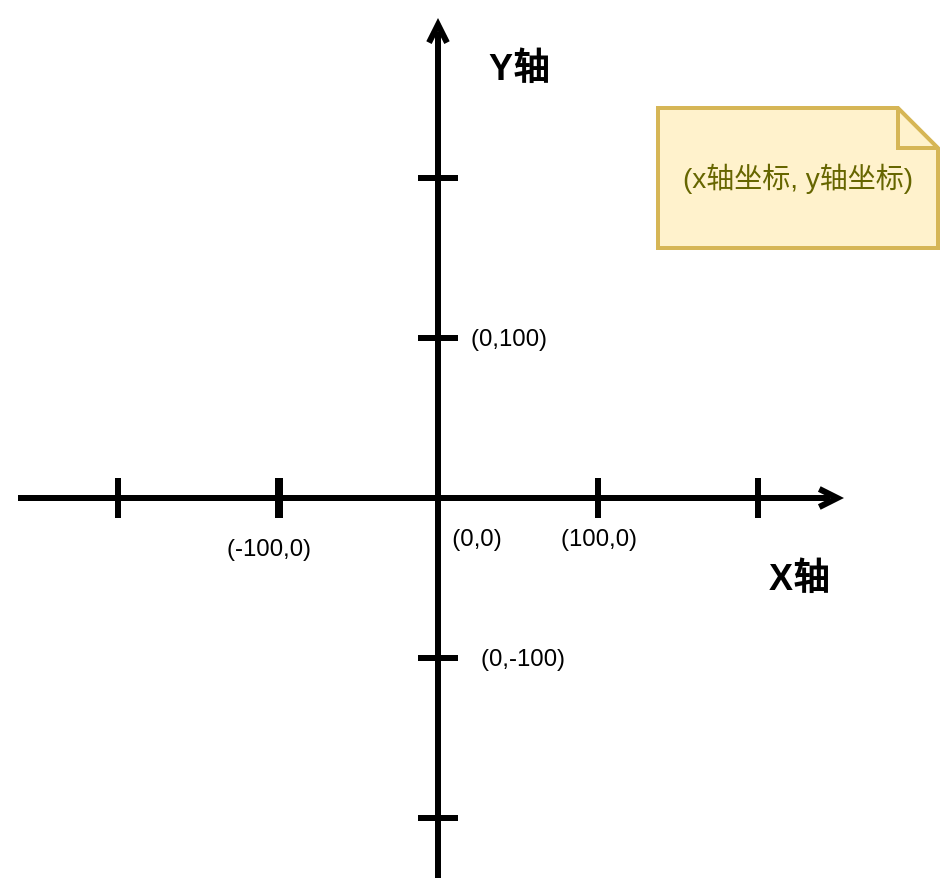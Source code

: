 <mxfile version="20.8.10" type="device" pages="33"><diagram name="坐标系的概念" id="mT8ffZaF96HnrxaEsdlP"><mxGraphModel dx="954" dy="612" grid="1" gridSize="10" guides="1" tooltips="1" connect="1" arrows="1" fold="1" page="1" pageScale="1" pageWidth="827" pageHeight="1169" math="0" shadow="0"><root><mxCell id="0"/><mxCell id="1" parent="0"/><mxCell id="59b21gEnryBbzrgBKaAz-1" value="" style="endArrow=open;html=1;rounded=0;strokeWidth=3;endFill=0;" parent="1" edge="1"><mxGeometry width="50" height="50" relative="1" as="geometry"><mxPoint x="190" y="320" as="sourcePoint"/><mxPoint x="603" y="320" as="targetPoint"/></mxGeometry></mxCell><mxCell id="59b21gEnryBbzrgBKaAz-2" value="" style="endArrow=none;html=1;rounded=0;strokeWidth=3;startArrow=none;" parent="1" source="59b21gEnryBbzrgBKaAz-16" edge="1"><mxGeometry width="50" height="50" relative="1" as="geometry"><mxPoint x="400" y="160" as="sourcePoint"/><mxPoint x="400" y="510" as="targetPoint"/></mxGeometry></mxCell><mxCell id="59b21gEnryBbzrgBKaAz-3" value="" style="shape=crossbar;whiteSpace=wrap;html=1;rounded=1;strokeWidth=3;" parent="1" vertex="1"><mxGeometry x="321" y="310" width="79" height="20" as="geometry"/></mxCell><mxCell id="59b21gEnryBbzrgBKaAz-13" value="" style="shape=crossbar;whiteSpace=wrap;html=1;rounded=1;strokeWidth=3;" parent="1" vertex="1"><mxGeometry x="400" y="310" width="80" height="20" as="geometry"/></mxCell><mxCell id="59b21gEnryBbzrgBKaAz-15" value="" style="endArrow=none;html=1;rounded=0;strokeWidth=3;startArrow=open;startFill=0;" parent="1" target="59b21gEnryBbzrgBKaAz-16" edge="1"><mxGeometry width="50" height="50" relative="1" as="geometry"><mxPoint x="400" y="80" as="sourcePoint"/><mxPoint x="400" y="510" as="targetPoint"/></mxGeometry></mxCell><mxCell id="59b21gEnryBbzrgBKaAz-16" value="" style="shape=crossbar;whiteSpace=wrap;html=1;rounded=1;direction=south;strokeWidth=3;" parent="1" vertex="1"><mxGeometry x="390" y="160" width="20" height="160" as="geometry"/></mxCell><mxCell id="59b21gEnryBbzrgBKaAz-18" value="" style="shape=crossbar;whiteSpace=wrap;html=1;rounded=1;direction=south;fontFamily=Helvetica;fontSize=12;fontColor=default;align=center;strokeColor=default;fillColor=default;strokeWidth=3;" parent="1" vertex="1"><mxGeometry x="390" y="240" width="20" height="160" as="geometry"/></mxCell><mxCell id="59b21gEnryBbzrgBKaAz-21" value="" style="shape=crossbar;whiteSpace=wrap;html=1;rounded=1;direction=south;strokeColor=default;strokeWidth=3;" parent="1" vertex="1"><mxGeometry x="390" y="320" width="20" height="160" as="geometry"/></mxCell><mxCell id="59b21gEnryBbzrgBKaAz-22" value="(0,0)" style="text;html=1;align=center;verticalAlign=middle;resizable=0;points=[];autosize=1;strokeColor=none;fillColor=none;" parent="1" vertex="1"><mxGeometry x="394" y="325" width="50" height="30" as="geometry"/></mxCell><mxCell id="59b21gEnryBbzrgBKaAz-23" value="" style="shape=crossbar;whiteSpace=wrap;html=1;rounded=1;strokeColor=default;strokeWidth=3;" parent="1" vertex="1"><mxGeometry x="480" y="310" width="80" height="20" as="geometry"/></mxCell><mxCell id="59b21gEnryBbzrgBKaAz-24" value="" style="shape=crossbar;whiteSpace=wrap;html=1;rounded=1;strokeColor=default;strokeWidth=3;" parent="1" vertex="1"><mxGeometry x="240" y="310" width="80" height="20" as="geometry"/></mxCell><mxCell id="59b21gEnryBbzrgBKaAz-26" value="(100,0)" style="text;html=1;align=center;verticalAlign=middle;resizable=0;points=[];autosize=1;strokeColor=none;fillColor=none;" parent="1" vertex="1"><mxGeometry x="450" y="325" width="60" height="30" as="geometry"/></mxCell><mxCell id="59b21gEnryBbzrgBKaAz-27" value="(0,100)" style="text;html=1;align=center;verticalAlign=middle;resizable=0;points=[];autosize=1;strokeColor=none;fillColor=none;" parent="1" vertex="1"><mxGeometry x="405" y="225" width="60" height="30" as="geometry"/></mxCell><mxCell id="59b21gEnryBbzrgBKaAz-28" value="(-100,0)" style="text;html=1;align=center;verticalAlign=middle;resizable=0;points=[];autosize=1;strokeColor=none;fillColor=none;" parent="1" vertex="1"><mxGeometry x="280" y="330" width="70" height="30" as="geometry"/></mxCell><mxCell id="59b21gEnryBbzrgBKaAz-29" value="(0,-100)" style="text;html=1;align=center;verticalAlign=middle;resizable=0;points=[];autosize=1;strokeColor=none;fillColor=none;" parent="1" vertex="1"><mxGeometry x="407" y="385" width="70" height="30" as="geometry"/></mxCell><mxCell id="lPmkps3wIRggJ52p3iQf-1" value="&lt;b&gt;&lt;font style=&quot;font-size: 18px;&quot;&gt;X轴&lt;/font&gt;&lt;/b&gt;" style="text;html=1;align=center;verticalAlign=middle;resizable=0;points=[];autosize=1;strokeColor=none;fillColor=none;" parent="1" vertex="1"><mxGeometry x="555" y="340" width="50" height="40" as="geometry"/></mxCell><mxCell id="lPmkps3wIRggJ52p3iQf-2" value="&lt;b&gt;&lt;font style=&quot;font-size: 18px;&quot;&gt;Y轴&lt;/font&gt;&lt;/b&gt;" style="text;html=1;align=center;verticalAlign=middle;resizable=0;points=[];autosize=1;strokeColor=none;fillColor=none;" parent="1" vertex="1"><mxGeometry x="415" y="85" width="50" height="40" as="geometry"/></mxCell><mxCell id="OmcoD_EvbDNWW_kGZjKH-1" value="(x轴坐标, y轴坐标)" style="shape=note;strokeWidth=2;fontSize=14;size=20;whiteSpace=wrap;html=1;fillColor=#fff2cc;strokeColor=#d6b656;fontColor=#666600;" parent="1" vertex="1"><mxGeometry x="510" y="125" width="140" height="70" as="geometry"/></mxCell></root></mxGraphModel></diagram><diagram name="坐标系的概念 的副本" id="B94SAoUNsiHeIsZxRn5Q"><mxGraphModel dx="954" dy="612" grid="1" gridSize="10" guides="1" tooltips="1" connect="1" arrows="1" fold="1" page="1" pageScale="1" pageWidth="827" pageHeight="1169" math="0" shadow="0"><root><mxCell id="N5xt6FuXZF-7qaxlJLs8-0"/><mxCell id="N5xt6FuXZF-7qaxlJLs8-1" parent="N5xt6FuXZF-7qaxlJLs8-0"/><mxCell id="N5xt6FuXZF-7qaxlJLs8-2" value="" style="endArrow=open;html=1;rounded=0;strokeWidth=3;endFill=0;" parent="N5xt6FuXZF-7qaxlJLs8-1" edge="1"><mxGeometry width="50" height="50" relative="1" as="geometry"><mxPoint x="190" y="320" as="sourcePoint"/><mxPoint x="603" y="320" as="targetPoint"/></mxGeometry></mxCell><mxCell id="N5xt6FuXZF-7qaxlJLs8-3" value="" style="endArrow=none;html=1;rounded=0;strokeWidth=3;startArrow=none;" parent="N5xt6FuXZF-7qaxlJLs8-1" source="N5xt6FuXZF-7qaxlJLs8-7" edge="1"><mxGeometry width="50" height="50" relative="1" as="geometry"><mxPoint x="400" y="160" as="sourcePoint"/><mxPoint x="400" y="510" as="targetPoint"/></mxGeometry></mxCell><mxCell id="N5xt6FuXZF-7qaxlJLs8-4" value="" style="shape=crossbar;whiteSpace=wrap;html=1;rounded=1;strokeWidth=3;" parent="N5xt6FuXZF-7qaxlJLs8-1" vertex="1"><mxGeometry x="321" y="310" width="79" height="20" as="geometry"/></mxCell><mxCell id="N5xt6FuXZF-7qaxlJLs8-5" value="" style="shape=crossbar;whiteSpace=wrap;html=1;rounded=1;strokeWidth=3;" parent="N5xt6FuXZF-7qaxlJLs8-1" vertex="1"><mxGeometry x="400" y="310" width="80" height="20" as="geometry"/></mxCell><mxCell id="N5xt6FuXZF-7qaxlJLs8-6" value="" style="endArrow=none;html=1;rounded=0;strokeWidth=3;startArrow=open;startFill=0;" parent="N5xt6FuXZF-7qaxlJLs8-1" target="N5xt6FuXZF-7qaxlJLs8-7" edge="1"><mxGeometry width="50" height="50" relative="1" as="geometry"><mxPoint x="400" y="80" as="sourcePoint"/><mxPoint x="400" y="510" as="targetPoint"/></mxGeometry></mxCell><mxCell id="N5xt6FuXZF-7qaxlJLs8-7" value="" style="shape=crossbar;whiteSpace=wrap;html=1;rounded=1;direction=south;strokeWidth=3;" parent="N5xt6FuXZF-7qaxlJLs8-1" vertex="1"><mxGeometry x="390" y="160" width="20" height="160" as="geometry"/></mxCell><mxCell id="N5xt6FuXZF-7qaxlJLs8-8" value="" style="shape=crossbar;whiteSpace=wrap;html=1;rounded=1;direction=south;fontFamily=Helvetica;fontSize=12;fontColor=default;align=center;strokeColor=default;fillColor=default;strokeWidth=3;" parent="N5xt6FuXZF-7qaxlJLs8-1" vertex="1"><mxGeometry x="390" y="240" width="20" height="160" as="geometry"/></mxCell><mxCell id="N5xt6FuXZF-7qaxlJLs8-9" value="" style="shape=crossbar;whiteSpace=wrap;html=1;rounded=1;direction=south;strokeColor=default;strokeWidth=3;" parent="N5xt6FuXZF-7qaxlJLs8-1" vertex="1"><mxGeometry x="390" y="320" width="20" height="160" as="geometry"/></mxCell><mxCell id="N5xt6FuXZF-7qaxlJLs8-10" value="(0,0)" style="text;html=1;align=center;verticalAlign=middle;resizable=0;points=[];autosize=1;strokeColor=none;fillColor=none;" parent="N5xt6FuXZF-7qaxlJLs8-1" vertex="1"><mxGeometry x="394" y="325" width="50" height="30" as="geometry"/></mxCell><mxCell id="N5xt6FuXZF-7qaxlJLs8-11" value="" style="shape=crossbar;whiteSpace=wrap;html=1;rounded=1;strokeColor=default;strokeWidth=3;" parent="N5xt6FuXZF-7qaxlJLs8-1" vertex="1"><mxGeometry x="480" y="310" width="80" height="20" as="geometry"/></mxCell><mxCell id="N5xt6FuXZF-7qaxlJLs8-12" value="" style="shape=crossbar;whiteSpace=wrap;html=1;rounded=1;strokeColor=default;strokeWidth=3;" parent="N5xt6FuXZF-7qaxlJLs8-1" vertex="1"><mxGeometry x="240" y="310" width="80" height="20" as="geometry"/></mxCell><mxCell id="N5xt6FuXZF-7qaxlJLs8-13" value="(100,0)" style="text;html=1;align=center;verticalAlign=middle;resizable=0;points=[];autosize=1;strokeColor=none;fillColor=none;" parent="N5xt6FuXZF-7qaxlJLs8-1" vertex="1"><mxGeometry x="450" y="325" width="60" height="30" as="geometry"/></mxCell><mxCell id="N5xt6FuXZF-7qaxlJLs8-14" value="(0,100)" style="text;html=1;align=center;verticalAlign=middle;resizable=0;points=[];autosize=1;strokeColor=none;fillColor=none;" parent="N5xt6FuXZF-7qaxlJLs8-1" vertex="1"><mxGeometry x="405" y="225" width="60" height="30" as="geometry"/></mxCell><mxCell id="N5xt6FuXZF-7qaxlJLs8-15" value="(-100,0)" style="text;html=1;align=center;verticalAlign=middle;resizable=0;points=[];autosize=1;strokeColor=none;fillColor=none;" parent="N5xt6FuXZF-7qaxlJLs8-1" vertex="1"><mxGeometry x="280" y="330" width="70" height="30" as="geometry"/></mxCell><mxCell id="N5xt6FuXZF-7qaxlJLs8-16" value="(0,-100)" style="text;html=1;align=center;verticalAlign=middle;resizable=0;points=[];autosize=1;strokeColor=none;fillColor=none;" parent="N5xt6FuXZF-7qaxlJLs8-1" vertex="1"><mxGeometry x="407" y="385" width="70" height="30" as="geometry"/></mxCell><mxCell id="N5xt6FuXZF-7qaxlJLs8-17" value="" style="endArrow=classic;html=1;rounded=0;strokeWidth=3;" parent="N5xt6FuXZF-7qaxlJLs8-1" edge="1"><mxGeometry width="50" height="50" relative="1" as="geometry"><mxPoint x="439.5" y="170" as="sourcePoint"/><mxPoint x="439.5" y="120" as="targetPoint"/></mxGeometry></mxCell><mxCell id="N5xt6FuXZF-7qaxlJLs8-18" value="0度" style="text;html=1;align=center;verticalAlign=middle;resizable=0;points=[];autosize=1;strokeColor=none;fillColor=none;" parent="N5xt6FuXZF-7qaxlJLs8-1" vertex="1"><mxGeometry x="440" y="125" width="40" height="30" as="geometry"/></mxCell><mxCell id="N5xt6FuXZF-7qaxlJLs8-19" value="" style="endArrow=classic;html=1;rounded=0;strokeWidth=3;" parent="N5xt6FuXZF-7qaxlJLs8-1" edge="1"><mxGeometry width="50" height="50" relative="1" as="geometry"><mxPoint x="560" y="279" as="sourcePoint"/><mxPoint x="620" y="279" as="targetPoint"/></mxGeometry></mxCell><mxCell id="N5xt6FuXZF-7qaxlJLs8-20" value="90度" style="text;html=1;align=center;verticalAlign=middle;resizable=0;points=[];autosize=1;strokeColor=none;fillColor=none;" parent="N5xt6FuXZF-7qaxlJLs8-1" vertex="1"><mxGeometry x="555" y="239" width="50" height="30" as="geometry"/></mxCell><mxCell id="N5xt6FuXZF-7qaxlJLs8-21" value="" style="endArrow=classic;html=1;rounded=0;strokeWidth=3;" parent="N5xt6FuXZF-7qaxlJLs8-1" edge="1"><mxGeometry width="50" height="50" relative="1" as="geometry"><mxPoint x="440" y="440" as="sourcePoint"/><mxPoint x="440" y="500" as="targetPoint"/></mxGeometry></mxCell><mxCell id="N5xt6FuXZF-7qaxlJLs8-22" value="180度" style="text;html=1;align=center;verticalAlign=middle;resizable=0;points=[];autosize=1;strokeColor=none;fillColor=none;" parent="N5xt6FuXZF-7qaxlJLs8-1" vertex="1"><mxGeometry x="435" y="445" width="60" height="30" as="geometry"/></mxCell><mxCell id="N5xt6FuXZF-7qaxlJLs8-23" value="" style="endArrow=classic;html=1;rounded=0;strokeWidth=3;" parent="N5xt6FuXZF-7qaxlJLs8-1" edge="1"><mxGeometry width="50" height="50" relative="1" as="geometry"><mxPoint x="250" y="280" as="sourcePoint"/><mxPoint x="180" y="280" as="targetPoint"/></mxGeometry></mxCell><mxCell id="N5xt6FuXZF-7qaxlJLs8-24" value="270度" style="text;html=1;align=center;verticalAlign=middle;resizable=0;points=[];autosize=1;strokeColor=none;fillColor=none;" parent="N5xt6FuXZF-7qaxlJLs8-1" vertex="1"><mxGeometry x="190" y="240" width="60" height="30" as="geometry"/></mxCell><mxCell id="N5xt6FuXZF-7qaxlJLs8-25" value="&lt;b&gt;&lt;font style=&quot;font-size: 18px;&quot;&gt;X轴&lt;/font&gt;&lt;/b&gt;" style="text;html=1;align=center;verticalAlign=middle;resizable=0;points=[];autosize=1;strokeColor=none;fillColor=none;" parent="N5xt6FuXZF-7qaxlJLs8-1" vertex="1"><mxGeometry x="555" y="340" width="50" height="40" as="geometry"/></mxCell><mxCell id="N5xt6FuXZF-7qaxlJLs8-26" value="&lt;b&gt;&lt;font style=&quot;font-size: 18px;&quot;&gt;Y轴&lt;/font&gt;&lt;/b&gt;" style="text;html=1;align=center;verticalAlign=middle;resizable=0;points=[];autosize=1;strokeColor=none;fillColor=none;" parent="N5xt6FuXZF-7qaxlJLs8-1" vertex="1"><mxGeometry x="415" y="85" width="50" height="40" as="geometry"/></mxCell></root></mxGraphModel></diagram><diagram name="turtle 方向问题" id="bhXz1nmB8iZk_ZlU8Niq"><mxGraphModel dx="954" dy="612" grid="1" gridSize="10" guides="1" tooltips="1" connect="1" arrows="1" fold="1" page="1" pageScale="1" pageWidth="827" pageHeight="1169" math="0" shadow="0"><root><mxCell id="GHgu9VsHZF5Ra6JwbfaY-0"/><mxCell id="GHgu9VsHZF5Ra6JwbfaY-1" parent="GHgu9VsHZF5Ra6JwbfaY-0"/><mxCell id="GHgu9VsHZF5Ra6JwbfaY-2" value="" style="endArrow=open;html=1;rounded=0;strokeWidth=3;endFill=0;" edge="1" parent="GHgu9VsHZF5Ra6JwbfaY-1"><mxGeometry width="50" height="50" relative="1" as="geometry"><mxPoint x="220" y="281" as="sourcePoint"/><mxPoint x="570" y="281" as="targetPoint"/></mxGeometry></mxCell><mxCell id="GHgu9VsHZF5Ra6JwbfaY-6" value="" style="endArrow=none;html=1;rounded=0;strokeWidth=3;startArrow=open;startFill=0;" edge="1" parent="GHgu9VsHZF5Ra6JwbfaY-1"><mxGeometry width="50" height="50" relative="1" as="geometry"><mxPoint x="400" y="110" as="sourcePoint"/><mxPoint x="400" y="450" as="targetPoint"/></mxGeometry></mxCell><mxCell id="X2f5pkMKQLOPbYGA_abs-0" value="&lt;font style=&quot;font-size: 18px;&quot;&gt;0&lt;/font&gt;" style="text;html=1;align=center;verticalAlign=middle;resizable=0;points=[];autosize=1;strokeColor=none;fillColor=none;" vertex="1" parent="GHgu9VsHZF5Ra6JwbfaY-1"><mxGeometry x="525" y="230" width="30" height="40" as="geometry"/></mxCell><mxCell id="X2f5pkMKQLOPbYGA_abs-1" value="90" style="text;html=1;align=center;verticalAlign=middle;resizable=0;points=[];autosize=1;strokeColor=none;fillColor=none;fontSize=18;" vertex="1" parent="GHgu9VsHZF5Ra6JwbfaY-1"><mxGeometry x="412" y="110" width="40" height="40" as="geometry"/></mxCell><mxCell id="X2f5pkMKQLOPbYGA_abs-2" value="180" style="text;html=1;align=center;verticalAlign=middle;resizable=0;points=[];autosize=1;strokeColor=none;fillColor=none;fontSize=18;" vertex="1" parent="GHgu9VsHZF5Ra6JwbfaY-1"><mxGeometry x="225" y="230" width="50" height="40" as="geometry"/></mxCell><mxCell id="X2f5pkMKQLOPbYGA_abs-3" value="270" style="text;html=1;align=center;verticalAlign=middle;resizable=0;points=[];autosize=1;strokeColor=none;fillColor=none;fontSize=18;" vertex="1" parent="GHgu9VsHZF5Ra6JwbfaY-1"><mxGeometry x="406" y="390" width="50" height="40" as="geometry"/></mxCell></root></mxGraphModel></diagram><diagram id="61-PhpVvPRf5wR7242IN" name="第 2 页"><mxGraphModel dx="954" dy="612" grid="1" gridSize="10" guides="1" tooltips="1" connect="1" arrows="1" fold="1" page="1" pageScale="1" pageWidth="827" pageHeight="1169" math="0" shadow="0"><root><mxCell id="0"/><mxCell id="1" parent="0"/><mxCell id="BFsvn-cfwlKb0rpLkwuQ-2" value="" style="endArrow=none;html=1;rounded=0;strokeWidth=3;startArrow=none;" parent="1" source="BFsvn-cfwlKb0rpLkwuQ-5" edge="1"><mxGeometry width="50" height="50" relative="1" as="geometry"><mxPoint x="280" y="320" as="sourcePoint"/><mxPoint x="680" y="320" as="targetPoint"/></mxGeometry></mxCell><mxCell id="BFsvn-cfwlKb0rpLkwuQ-3" value="" style="endArrow=none;html=1;rounded=0;strokeWidth=3;" parent="1" edge="1"><mxGeometry width="50" height="50" relative="1" as="geometry"><mxPoint x="440" y="520" as="sourcePoint"/><mxPoint x="440" y="120" as="targetPoint"/></mxGeometry></mxCell><mxCell id="BFsvn-cfwlKb0rpLkwuQ-4" value="" style="endArrow=none;html=1;rounded=0;strokeWidth=3;startArrow=none;" parent="1" source="BFsvn-cfwlKb0rpLkwuQ-7" target="BFsvn-cfwlKb0rpLkwuQ-1" edge="1"><mxGeometry width="50" height="50" relative="1" as="geometry"><mxPoint x="280" y="320" as="sourcePoint"/><mxPoint x="680" y="320" as="targetPoint"/></mxGeometry></mxCell><mxCell id="BFsvn-cfwlKb0rpLkwuQ-6" value="" style="endArrow=none;html=1;rounded=0;strokeWidth=3;startArrow=none;" parent="1" source="BFsvn-cfwlKb0rpLkwuQ-1" target="BFsvn-cfwlKb0rpLkwuQ-5" edge="1"><mxGeometry width="50" height="50" relative="1" as="geometry"><mxPoint x="480" y="320" as="sourcePoint"/><mxPoint x="680" y="320" as="targetPoint"/></mxGeometry></mxCell><mxCell id="BFsvn-cfwlKb0rpLkwuQ-5" value="" style="ellipse;whiteSpace=wrap;html=1;aspect=fixed;strokeColor=default;strokeWidth=3;" parent="1" vertex="1"><mxGeometry x="480" y="280" width="80" height="80" as="geometry"/></mxCell><mxCell id="BFsvn-cfwlKb0rpLkwuQ-8" value="" style="endArrow=none;html=1;rounded=0;strokeWidth=3;" parent="1" target="BFsvn-cfwlKb0rpLkwuQ-7" edge="1"><mxGeometry width="50" height="50" relative="1" as="geometry"><mxPoint x="280" y="320" as="sourcePoint"/><mxPoint x="400" y="320" as="targetPoint"/></mxGeometry></mxCell><mxCell id="BFsvn-cfwlKb0rpLkwuQ-7" value="" style="ellipse;whiteSpace=wrap;html=1;aspect=fixed;strokeColor=default;strokeWidth=3;" parent="1" vertex="1"><mxGeometry x="320" y="280" width="80" height="80" as="geometry"/></mxCell><mxCell id="BFsvn-cfwlKb0rpLkwuQ-10" value="" style="ellipse;whiteSpace=wrap;html=1;aspect=fixed;strokeColor=default;strokeWidth=3;" parent="1" vertex="1"><mxGeometry x="440" y="320" width="80" height="80" as="geometry"/></mxCell><mxCell id="BFsvn-cfwlKb0rpLkwuQ-1" value="" style="ellipse;whiteSpace=wrap;html=1;aspect=fixed;strokeColor=default;strokeWidth=3;" parent="1" vertex="1"><mxGeometry x="400" y="280" width="80" height="80" as="geometry"/></mxCell><mxCell id="BFsvn-cfwlKb0rpLkwuQ-9" value="" style="ellipse;whiteSpace=wrap;html=1;aspect=fixed;strokeColor=default;strokeWidth=3;" parent="1" vertex="1"><mxGeometry x="360" y="320" width="80" height="80" as="geometry"/></mxCell></root></mxGraphModel></diagram><diagram id="X9S5qnR-2LEsr2kzzPVL" name="第 3 页"><mxGraphModel dx="954" dy="612" grid="1" gridSize="10" guides="1" tooltips="1" connect="1" arrows="1" fold="1" page="1" pageScale="1" pageWidth="48000" pageHeight="36000" math="0" shadow="0"><root><mxCell id="0"/><mxCell id="1" parent="0"/><mxCell id="T0JYWSmEVe0bYvRjEQ-W-24" value="" style="endArrow=classic;html=1;rounded=0;strokeWidth=3;" parent="1" edge="1"><mxGeometry width="50" height="50" relative="1" as="geometry"><mxPoint x="199" y="160" as="sourcePoint"/><mxPoint x="569" y="160" as="targetPoint"/></mxGeometry></mxCell><mxCell id="PLcDB5ATMrJ_X115BOQW-1" value="" style="endArrow=classic;html=1;rounded=0;strokeWidth=3;" parent="1" edge="1"><mxGeometry width="50" height="50" relative="1" as="geometry"><mxPoint x="200" y="158" as="sourcePoint"/><mxPoint x="200" y="440" as="targetPoint"/></mxGeometry></mxCell><mxCell id="PLcDB5ATMrJ_X115BOQW-2" value="(0, 0)" style="text;html=1;align=center;verticalAlign=middle;resizable=0;points=[];autosize=1;strokeColor=none;fillColor=none;" parent="1" vertex="1"><mxGeometry x="170" y="120" width="50" height="30" as="geometry"/></mxCell><mxCell id="PLcDB5ATMrJ_X115BOQW-4" value="" style="shape=curlyBracket;whiteSpace=wrap;html=1;rounded=1;labelPosition=left;verticalLabelPosition=middle;align=right;verticalAlign=middle;rotation=90;" parent="1" vertex="1"><mxGeometry x="375" y="-35" width="15" height="360" as="geometry"/></mxCell><mxCell id="PLcDB5ATMrJ_X115BOQW-5" value="604" style="text;html=1;align=center;verticalAlign=middle;resizable=0;points=[];autosize=1;strokeColor=none;fillColor=none;" parent="1" vertex="1"><mxGeometry x="360" y="95" width="40" height="30" as="geometry"/></mxCell><mxCell id="PLcDB5ATMrJ_X115BOQW-6" value="" style="shape=curlyBracket;whiteSpace=wrap;html=1;rounded=1;labelPosition=left;verticalLabelPosition=middle;align=right;verticalAlign=middle;" parent="1" vertex="1"><mxGeometry x="170" y="160" width="20" height="280" as="geometry"/></mxCell><mxCell id="PLcDB5ATMrJ_X115BOQW-7" value="480" style="text;html=1;align=center;verticalAlign=middle;resizable=0;points=[];autosize=1;strokeColor=none;fillColor=none;" parent="1" vertex="1"><mxGeometry x="120" y="285" width="40" height="30" as="geometry"/></mxCell></root></mxGraphModel></diagram><diagram id="WK9xHUxZxp5cEl9VwUV9" name="第 4 页"><mxGraphModel dx="954" dy="612" grid="1" gridSize="10" guides="1" tooltips="1" connect="1" arrows="1" fold="1" page="1" pageScale="1" pageWidth="48000" pageHeight="36000" math="0" shadow="0"><root><mxCell id="0"/><mxCell id="1" parent="0"/><mxCell id="97WHrH9YqWAHePYoDTEd-1" value="" style="rounded=0;whiteSpace=wrap;html=1;" parent="1" vertex="1"><mxGeometry x="190" y="125" width="40" height="40" as="geometry"/></mxCell><mxCell id="97WHrH9YqWAHePYoDTEd-2" value="" style="rounded=0;whiteSpace=wrap;html=1;" parent="1" vertex="1"><mxGeometry x="230" y="125" width="40" height="40" as="geometry"/></mxCell><mxCell id="97WHrH9YqWAHePYoDTEd-3" value="" style="rounded=0;whiteSpace=wrap;html=1;" parent="1" vertex="1"><mxGeometry x="270" y="125" width="40" height="40" as="geometry"/></mxCell><mxCell id="K9LgHZDQ-veOV5AAn9kY-3" value="" style="rounded=0;whiteSpace=wrap;html=1;" parent="1" vertex="1"><mxGeometry x="1920" y="300" width="60" height="60" as="geometry"/></mxCell><mxCell id="K9LgHZDQ-veOV5AAn9kY-4" value="" style="rounded=0;whiteSpace=wrap;html=1;" parent="1" vertex="1"><mxGeometry x="1920" y="360" width="60" height="60" as="geometry"/></mxCell><mxCell id="K9LgHZDQ-veOV5AAn9kY-5" value="" style="rounded=0;whiteSpace=wrap;html=1;" parent="1" vertex="1"><mxGeometry x="1920" y="420" width="60" height="60" as="geometry"/></mxCell><mxCell id="H2zSC5GPu9P9Gdaw-dXk-2" value="移动前" style="text;html=1;align=center;verticalAlign=middle;resizable=0;points=[];autosize=1;strokeColor=none;fillColor=none;" parent="1" vertex="1"><mxGeometry x="110" y="125" width="60" height="30" as="geometry"/></mxCell><mxCell id="H2zSC5GPu9P9Gdaw-dXk-6" value="移动前" style="text;html=1;align=center;verticalAlign=middle;resizable=0;points=[];autosize=1;strokeColor=none;fillColor=none;" parent="1" vertex="1"><mxGeometry x="110" y="205" width="60" height="30" as="geometry"/></mxCell><mxCell id="H2zSC5GPu9P9Gdaw-dXk-10" value="移动前" style="text;html=1;align=center;verticalAlign=middle;resizable=0;points=[];autosize=1;strokeColor=none;fillColor=none;" parent="1" vertex="1"><mxGeometry x="110" y="275" width="60" height="30" as="geometry"/></mxCell><mxCell id="ofruSH3-jZpmRKsgEUkz-2" value="" style="rounded=0;whiteSpace=wrap;html=1;" parent="1" vertex="1"><mxGeometry x="230" y="200" width="40" height="40" as="geometry"/></mxCell><mxCell id="ofruSH3-jZpmRKsgEUkz-3" value="" style="rounded=0;whiteSpace=wrap;html=1;" parent="1" vertex="1"><mxGeometry x="270" y="200" width="40" height="40" as="geometry"/></mxCell><mxCell id="ofruSH3-jZpmRKsgEUkz-4" value="" style="rounded=0;whiteSpace=wrap;html=1;" parent="1" vertex="1"><mxGeometry x="310" y="200" width="40" height="40" as="geometry"/></mxCell><mxCell id="ofruSH3-jZpmRKsgEUkz-6" value="" style="rounded=0;whiteSpace=wrap;html=1;" parent="1" vertex="1"><mxGeometry x="270" y="265" width="40" height="40" as="geometry"/></mxCell><mxCell id="ofruSH3-jZpmRKsgEUkz-7" value="" style="rounded=0;whiteSpace=wrap;html=1;" parent="1" vertex="1"><mxGeometry x="310" y="265" width="40" height="40" as="geometry"/></mxCell><mxCell id="ofruSH3-jZpmRKsgEUkz-8" value="" style="rounded=0;whiteSpace=wrap;html=1;" parent="1" vertex="1"><mxGeometry x="350" y="265" width="40" height="40" as="geometry"/></mxCell></root></mxGraphModel></diagram><diagram id="sbjIG4KSV7GyzkqnBWzR" name="第 5 页"><mxGraphModel dx="954" dy="612" grid="1" gridSize="10" guides="1" tooltips="1" connect="1" arrows="1" fold="1" page="1" pageScale="1" pageWidth="48000" pageHeight="36000" math="0" shadow="0"><root><mxCell id="0"/><mxCell id="1" parent="0"/><mxCell id="cdCDrVFDGxKqXV2j6uoc-1" value="" style="rounded=0;whiteSpace=wrap;html=1;" parent="1" vertex="1"><mxGeometry x="200" y="120" width="40" height="40" as="geometry"/></mxCell><mxCell id="cdCDrVFDGxKqXV2j6uoc-2" value="" style="rounded=0;whiteSpace=wrap;html=1;" parent="1" vertex="1"><mxGeometry x="240" y="120" width="40" height="40" as="geometry"/></mxCell><mxCell id="cdCDrVFDGxKqXV2j6uoc-3" value="" style="rounded=0;whiteSpace=wrap;html=1;" parent="1" vertex="1"><mxGeometry x="280" y="120" width="40" height="40" as="geometry"/></mxCell><mxCell id="cdCDrVFDGxKqXV2j6uoc-4" value="移动前" style="text;html=1;align=center;verticalAlign=middle;resizable=0;points=[];autosize=1;strokeColor=none;fillColor=none;" parent="1" vertex="1"><mxGeometry x="110" y="125" width="60" height="30" as="geometry"/></mxCell><mxCell id="cdCDrVFDGxKqXV2j6uoc-15" value="" style="rounded=0;whiteSpace=wrap;html=1;" parent="1" vertex="1"><mxGeometry x="240" y="240" width="40" height="40" as="geometry"/></mxCell><mxCell id="cdCDrVFDGxKqXV2j6uoc-16" value="" style="rounded=0;whiteSpace=wrap;html=1;" parent="1" vertex="1"><mxGeometry x="280" y="240" width="40" height="40" as="geometry"/></mxCell><mxCell id="cdCDrVFDGxKqXV2j6uoc-17" value="移动前" style="text;html=1;align=center;verticalAlign=middle;resizable=0;points=[];autosize=1;strokeColor=none;fillColor=none;" parent="1" vertex="1"><mxGeometry x="110" y="245" width="60" height="30" as="geometry"/></mxCell><mxCell id="yyrR1cFqq1xp3CITOyYD-1" value="" style="rounded=0;whiteSpace=wrap;html=1;" parent="1" vertex="1"><mxGeometry x="280" y="280" width="40" height="40" as="geometry"/></mxCell><mxCell id="yyrR1cFqq1xp3CITOyYD-3" value="" style="rounded=0;whiteSpace=wrap;html=1;" parent="1" vertex="1"><mxGeometry x="280" y="360" width="40" height="40" as="geometry"/></mxCell><mxCell id="yyrR1cFqq1xp3CITOyYD-4" value="移动前" style="text;html=1;align=center;verticalAlign=middle;resizable=0;points=[];autosize=1;strokeColor=none;fillColor=none;" parent="1" vertex="1"><mxGeometry x="110" y="365" width="60" height="30" as="geometry"/></mxCell><mxCell id="yyrR1cFqq1xp3CITOyYD-5" value="" style="rounded=0;whiteSpace=wrap;html=1;" parent="1" vertex="1"><mxGeometry x="280" y="400" width="40" height="40" as="geometry"/></mxCell><mxCell id="yyrR1cFqq1xp3CITOyYD-6" value="" style="rounded=0;whiteSpace=wrap;html=1;" parent="1" vertex="1"><mxGeometry x="280" y="440" width="40" height="40" as="geometry"/></mxCell></root></mxGraphModel></diagram><diagram id="Of_wbCLcuoXwbeYUgWHR" name="第 6 页"><mxGraphModel dx="954" dy="612" grid="1" gridSize="10" guides="1" tooltips="1" connect="1" arrows="1" fold="1" page="1" pageScale="1" pageWidth="48000" pageHeight="36000" math="0" shadow="0"><root><mxCell id="0"/><mxCell id="1" parent="0"/></root></mxGraphModel></diagram><diagram id="q-x2s9-GgWiM_TETmSN1" name="第 7 页"><mxGraphModel dx="954" dy="612" grid="1" gridSize="10" guides="1" tooltips="1" connect="1" arrows="1" fold="1" page="1" pageScale="1" pageWidth="48000" pageHeight="36000" math="0" shadow="0"><root><mxCell id="0"/><mxCell id="1" parent="0"/><mxCell id="RVimxf6o6RyuBFVL45vy-1" value="&lt;font style=&quot;font-size: 48px;&quot;&gt;print('hello python')&lt;/font&gt;" style="text;whiteSpace=wrap;html=1;" parent="1" vertex="1"><mxGeometry x="230" y="200" width="490" height="40" as="geometry"/></mxCell><mxCell id="RVimxf6o6RyuBFVL45vy-3" value="" style="shape=curlyBracket;whiteSpace=wrap;html=1;rounded=1;flipH=1;labelPosition=right;verticalLabelPosition=middle;align=left;verticalAlign=middle;fontSize=48;rotation=90;" parent="1" vertex="1"><mxGeometry x="270" y="240" width="20" height="100" as="geometry"/></mxCell><mxCell id="RVimxf6o6RyuBFVL45vy-4" value="" style="shape=curlyBracket;whiteSpace=wrap;html=1;rounded=1;flipH=1;labelPosition=right;verticalLabelPosition=middle;align=left;verticalAlign=middle;fontSize=48;rotation=90;" parent="1" vertex="1"><mxGeometry x="462.5" y="162.5" width="20" height="255" as="geometry"/></mxCell><mxCell id="RVimxf6o6RyuBFVL45vy-5" value="函数" style="text;html=1;align=center;verticalAlign=middle;resizable=0;points=[];autosize=1;strokeColor=none;fillColor=none;fontSize=48;" parent="1" vertex="1"><mxGeometry x="230" y="310" width="120" height="70" as="geometry"/></mxCell><mxCell id="RVimxf6o6RyuBFVL45vy-6" value="字符串" style="text;html=1;align=center;verticalAlign=middle;resizable=0;points=[];autosize=1;strokeColor=none;fillColor=none;fontSize=48;" parent="1" vertex="1"><mxGeometry x="385" y="310" width="170" height="70" as="geometry"/></mxCell></root></mxGraphModel></diagram><diagram id="92SdTWHHjXKv3-OYgNZH" name="第 8 页"><mxGraphModel dx="954" dy="612" grid="1" gridSize="10" guides="1" tooltips="1" connect="1" arrows="1" fold="1" page="1" pageScale="1" pageWidth="48000" pageHeight="36000" math="0" shadow="0"><root><mxCell id="0"/><mxCell id="1" parent="0"/><mxCell id="EWVPxf-NhoYM8ACsdi-v-8" style="edgeStyle=orthogonalEdgeStyle;rounded=0;orthogonalLoop=1;jettySize=auto;html=1;exitX=0;exitY=0.5;exitDx=0;exitDy=0;exitPerimeter=0;" parent="1" source="EWVPxf-NhoYM8ACsdi-v-2" target="EWVPxf-NhoYM8ACsdi-v-6" edge="1"><mxGeometry relative="1" as="geometry"/></mxCell><mxCell id="EWVPxf-NhoYM8ACsdi-v-9" style="edgeStyle=orthogonalEdgeStyle;rounded=0;orthogonalLoop=1;jettySize=auto;html=1;exitX=1;exitY=0.5;exitDx=0;exitDy=0;exitPerimeter=0;" parent="1" source="EWVPxf-NhoYM8ACsdi-v-2" target="EWVPxf-NhoYM8ACsdi-v-7" edge="1"><mxGeometry relative="1" as="geometry"/></mxCell><mxCell id="EWVPxf-NhoYM8ACsdi-v-2" value="成绩 &amp;gt;= 60&amp;nbsp;" style="strokeWidth=2;html=1;shape=mxgraph.flowchart.decision;whiteSpace=wrap;" parent="1" vertex="1"><mxGeometry x="365" y="390" width="150" height="80" as="geometry"/></mxCell><mxCell id="vU2EzQ7mUk430I3GxIBl-4" style="edgeStyle=orthogonalEdgeStyle;rounded=0;orthogonalLoop=1;jettySize=auto;html=1;exitX=0.5;exitY=1;exitDx=0;exitDy=0;entryX=0;entryY=0.5;entryDx=0;entryDy=0;entryPerimeter=0;" parent="1" source="EWVPxf-NhoYM8ACsdi-v-6" target="vU2EzQ7mUk430I3GxIBl-1" edge="1"><mxGeometry relative="1" as="geometry"/></mxCell><mxCell id="EWVPxf-NhoYM8ACsdi-v-6" value="输出及格" style="rounded=1;whiteSpace=wrap;html=1;absoluteArcSize=1;arcSize=14;strokeWidth=2;" parent="1" vertex="1"><mxGeometry x="220" y="500" width="115" height="60" as="geometry"/></mxCell><mxCell id="vU2EzQ7mUk430I3GxIBl-5" style="edgeStyle=orthogonalEdgeStyle;rounded=0;orthogonalLoop=1;jettySize=auto;html=1;exitX=0.5;exitY=1;exitDx=0;exitDy=0;entryX=1;entryY=0.5;entryDx=0;entryDy=0;entryPerimeter=0;" parent="1" source="EWVPxf-NhoYM8ACsdi-v-7" target="vU2EzQ7mUk430I3GxIBl-1" edge="1"><mxGeometry relative="1" as="geometry"/></mxCell><mxCell id="EWVPxf-NhoYM8ACsdi-v-7" value="输出不及格" style="rounded=1;whiteSpace=wrap;html=1;absoluteArcSize=1;arcSize=14;strokeWidth=2;" parent="1" vertex="1"><mxGeometry x="530" y="500" width="115" height="60" as="geometry"/></mxCell><mxCell id="EWVPxf-NhoYM8ACsdi-v-15" style="edgeStyle=orthogonalEdgeStyle;rounded=0;orthogonalLoop=1;jettySize=auto;html=1;exitX=0.5;exitY=1;exitDx=0;exitDy=0;entryX=0.5;entryY=0;entryDx=0;entryDy=0;entryPerimeter=0;" parent="1" source="EWVPxf-NhoYM8ACsdi-v-12" target="EWVPxf-NhoYM8ACsdi-v-2" edge="1"><mxGeometry relative="1" as="geometry"/></mxCell><mxCell id="EWVPxf-NhoYM8ACsdi-v-12" value="输入成绩" style="rounded=1;whiteSpace=wrap;html=1;absoluteArcSize=1;arcSize=14;strokeWidth=2;" parent="1" vertex="1"><mxGeometry x="382.5" y="290" width="115" height="60" as="geometry"/></mxCell><mxCell id="EWVPxf-NhoYM8ACsdi-v-18" value="是" style="text;html=1;align=center;verticalAlign=middle;resizable=0;points=[];autosize=1;strokeColor=none;fillColor=none;" parent="1" vertex="1"><mxGeometry x="300" y="385" width="40" height="30" as="geometry"/></mxCell><mxCell id="EWVPxf-NhoYM8ACsdi-v-19" value="否" style="text;html=1;align=center;verticalAlign=middle;resizable=0;points=[];autosize=1;strokeColor=none;fillColor=none;" parent="1" vertex="1"><mxGeometry x="530" y="385" width="40" height="30" as="geometry"/></mxCell><mxCell id="vU2EzQ7mUk430I3GxIBl-1" value="结束" style="strokeWidth=2;html=1;shape=mxgraph.flowchart.start_1;whiteSpace=wrap;" parent="1" vertex="1"><mxGeometry x="390" y="620" width="100" height="60" as="geometry"/></mxCell><mxCell id="vU2EzQ7mUk430I3GxIBl-3" style="edgeStyle=orthogonalEdgeStyle;rounded=0;orthogonalLoop=1;jettySize=auto;html=1;exitX=0.5;exitY=1;exitDx=0;exitDy=0;exitPerimeter=0;" parent="1" source="vU2EzQ7mUk430I3GxIBl-2" target="EWVPxf-NhoYM8ACsdi-v-12" edge="1"><mxGeometry relative="1" as="geometry"/></mxCell><mxCell id="vU2EzQ7mUk430I3GxIBl-2" value="开始" style="strokeWidth=2;html=1;shape=mxgraph.flowchart.start_1;whiteSpace=wrap;" parent="1" vertex="1"><mxGeometry x="390" y="180" width="100" height="60" as="geometry"/></mxCell></root></mxGraphModel></diagram><diagram name="if" id="Y3hhtWpyo4lC9SkDTat1"><mxGraphModel dx="954" dy="612" grid="1" gridSize="10" guides="1" tooltips="1" connect="1" arrows="1" fold="1" page="1" pageScale="1" pageWidth="48000" pageHeight="36000" math="0" shadow="0"><root><mxCell id="uNQAmfwgIkhErUK_eF3f-0"/><mxCell id="uNQAmfwgIkhErUK_eF3f-1" parent="uNQAmfwgIkhErUK_eF3f-0"/><mxCell id="uNQAmfwgIkhErUK_eF3f-2" style="edgeStyle=orthogonalEdgeStyle;rounded=0;orthogonalLoop=1;jettySize=auto;html=1;exitX=0;exitY=0.5;exitDx=0;exitDy=0;exitPerimeter=0;" parent="uNQAmfwgIkhErUK_eF3f-1" source="uNQAmfwgIkhErUK_eF3f-4" target="uNQAmfwgIkhErUK_eF3f-6" edge="1"><mxGeometry relative="1" as="geometry"/></mxCell><mxCell id="uNQAmfwgIkhErUK_eF3f-3" style="edgeStyle=orthogonalEdgeStyle;rounded=0;orthogonalLoop=1;jettySize=auto;html=1;exitX=1;exitY=0.5;exitDx=0;exitDy=0;exitPerimeter=0;" parent="uNQAmfwgIkhErUK_eF3f-1" source="uNQAmfwgIkhErUK_eF3f-4" target="uNQAmfwgIkhErUK_eF3f-8" edge="1"><mxGeometry relative="1" as="geometry"/></mxCell><mxCell id="uNQAmfwgIkhErUK_eF3f-4" value="表达式" style="strokeWidth=2;html=1;shape=mxgraph.flowchart.decision;whiteSpace=wrap;" parent="uNQAmfwgIkhErUK_eF3f-1" vertex="1"><mxGeometry x="365" y="390" width="150" height="80" as="geometry"/></mxCell><mxCell id="uNQAmfwgIkhErUK_eF3f-5" style="edgeStyle=orthogonalEdgeStyle;rounded=0;orthogonalLoop=1;jettySize=auto;html=1;exitX=0.5;exitY=1;exitDx=0;exitDy=0;entryX=0;entryY=0.5;entryDx=0;entryDy=0;entryPerimeter=0;" parent="uNQAmfwgIkhErUK_eF3f-1" source="uNQAmfwgIkhErUK_eF3f-6" target="uNQAmfwgIkhErUK_eF3f-11" edge="1"><mxGeometry relative="1" as="geometry"/></mxCell><mxCell id="uNQAmfwgIkhErUK_eF3f-6" value="代码块1" style="rounded=1;whiteSpace=wrap;html=1;absoluteArcSize=1;arcSize=14;strokeWidth=2;" parent="uNQAmfwgIkhErUK_eF3f-1" vertex="1"><mxGeometry x="220" y="500" width="115" height="60" as="geometry"/></mxCell><mxCell id="uNQAmfwgIkhErUK_eF3f-7" style="edgeStyle=orthogonalEdgeStyle;rounded=0;orthogonalLoop=1;jettySize=auto;html=1;exitX=0.5;exitY=1;exitDx=0;exitDy=0;entryX=1;entryY=0.5;entryDx=0;entryDy=0;entryPerimeter=0;" parent="uNQAmfwgIkhErUK_eF3f-1" source="uNQAmfwgIkhErUK_eF3f-8" target="uNQAmfwgIkhErUK_eF3f-11" edge="1"><mxGeometry relative="1" as="geometry"/></mxCell><mxCell id="uNQAmfwgIkhErUK_eF3f-8" value="代码块2" style="rounded=1;whiteSpace=wrap;html=1;absoluteArcSize=1;arcSize=14;strokeWidth=2;" parent="uNQAmfwgIkhErUK_eF3f-1" vertex="1"><mxGeometry x="530" y="500" width="115" height="60" as="geometry"/></mxCell><mxCell id="uNQAmfwgIkhErUK_eF3f-9" value="True" style="text;html=1;align=center;verticalAlign=middle;resizable=0;points=[];autosize=1;strokeColor=none;fillColor=none;" parent="uNQAmfwgIkhErUK_eF3f-1" vertex="1"><mxGeometry x="295" y="385" width="50" height="30" as="geometry"/></mxCell><mxCell id="uNQAmfwgIkhErUK_eF3f-10" value="False" style="text;html=1;align=center;verticalAlign=middle;resizable=0;points=[];autosize=1;strokeColor=none;fillColor=none;" parent="uNQAmfwgIkhErUK_eF3f-1" vertex="1"><mxGeometry x="525" y="385" width="50" height="30" as="geometry"/></mxCell><mxCell id="uNQAmfwgIkhErUK_eF3f-11" value="结束" style="strokeWidth=2;html=1;shape=mxgraph.flowchart.start_1;whiteSpace=wrap;" parent="uNQAmfwgIkhErUK_eF3f-1" vertex="1"><mxGeometry x="390" y="620" width="100" height="60" as="geometry"/></mxCell><mxCell id="uNQAmfwgIkhErUK_eF3f-12" style="edgeStyle=orthogonalEdgeStyle;rounded=0;orthogonalLoop=1;jettySize=auto;html=1;exitX=0.5;exitY=1;exitDx=0;exitDy=0;exitPerimeter=0;entryX=0.5;entryY=0;entryDx=0;entryDy=0;entryPerimeter=0;" parent="uNQAmfwgIkhErUK_eF3f-1" source="uNQAmfwgIkhErUK_eF3f-13" target="uNQAmfwgIkhErUK_eF3f-4" edge="1"><mxGeometry relative="1" as="geometry"><mxPoint x="440" y="290" as="targetPoint"/></mxGeometry></mxCell><mxCell id="uNQAmfwgIkhErUK_eF3f-13" value="开始" style="strokeWidth=2;html=1;shape=mxgraph.flowchart.start_1;whiteSpace=wrap;" parent="uNQAmfwgIkhErUK_eF3f-1" vertex="1"><mxGeometry x="390" y="260" width="100" height="60" as="geometry"/></mxCell></root></mxGraphModel></diagram><diagram id="WHvs98Z9sAFNNQvaiAfD" name="if else"><mxGraphModel dx="954" dy="612" grid="1" gridSize="10" guides="1" tooltips="1" connect="1" arrows="1" fold="1" page="1" pageScale="1" pageWidth="48000" pageHeight="36000" math="0" shadow="0"><root><mxCell id="0"/><mxCell id="1" parent="0"/><mxCell id="bU1tvQ7BLP23oodxnnIU-1" style="edgeStyle=orthogonalEdgeStyle;rounded=0;orthogonalLoop=1;jettySize=auto;html=1;exitX=0;exitY=0.5;exitDx=0;exitDy=0;exitPerimeter=0;" parent="1" source="bU1tvQ7BLP23oodxnnIU-3" target="bU1tvQ7BLP23oodxnnIU-5" edge="1"><mxGeometry relative="1" as="geometry"/></mxCell><mxCell id="bU1tvQ7BLP23oodxnnIU-2" style="edgeStyle=orthogonalEdgeStyle;rounded=0;orthogonalLoop=1;jettySize=auto;html=1;exitX=1;exitY=0.5;exitDx=0;exitDy=0;exitPerimeter=0;entryX=1;entryY=0.5;entryDx=0;entryDy=0;entryPerimeter=0;" parent="1" source="bU1tvQ7BLP23oodxnnIU-3" target="bU1tvQ7BLP23oodxnnIU-12" edge="1"><mxGeometry relative="1" as="geometry"><mxPoint x="587.5" y="500" as="targetPoint"/><Array as="points"><mxPoint x="610" y="430"/><mxPoint x="610" y="650"/></Array></mxGeometry></mxCell><mxCell id="bU1tvQ7BLP23oodxnnIU-3" value="表达式" style="strokeWidth=2;html=1;shape=mxgraph.flowchart.decision;whiteSpace=wrap;" parent="1" vertex="1"><mxGeometry x="365" y="390" width="150" height="80" as="geometry"/></mxCell><mxCell id="bU1tvQ7BLP23oodxnnIU-4" style="edgeStyle=orthogonalEdgeStyle;rounded=0;orthogonalLoop=1;jettySize=auto;html=1;exitX=0.5;exitY=1;exitDx=0;exitDy=0;entryX=0;entryY=0.5;entryDx=0;entryDy=0;entryPerimeter=0;" parent="1" source="bU1tvQ7BLP23oodxnnIU-5" target="bU1tvQ7BLP23oodxnnIU-12" edge="1"><mxGeometry relative="1" as="geometry"/></mxCell><mxCell id="bU1tvQ7BLP23oodxnnIU-5" value="代码块1" style="rounded=1;whiteSpace=wrap;html=1;absoluteArcSize=1;arcSize=14;strokeWidth=2;" parent="1" vertex="1"><mxGeometry x="220" y="500" width="115" height="60" as="geometry"/></mxCell><mxCell id="bU1tvQ7BLP23oodxnnIU-10" value="True" style="text;html=1;align=center;verticalAlign=middle;resizable=0;points=[];autosize=1;strokeColor=none;fillColor=none;" parent="1" vertex="1"><mxGeometry x="295" y="385" width="50" height="30" as="geometry"/></mxCell><mxCell id="bU1tvQ7BLP23oodxnnIU-11" value="False" style="text;html=1;align=center;verticalAlign=middle;resizable=0;points=[];autosize=1;strokeColor=none;fillColor=none;" parent="1" vertex="1"><mxGeometry x="525" y="385" width="50" height="30" as="geometry"/></mxCell><mxCell id="bU1tvQ7BLP23oodxnnIU-12" value="结束" style="strokeWidth=2;html=1;shape=mxgraph.flowchart.start_1;whiteSpace=wrap;" parent="1" vertex="1"><mxGeometry x="390" y="620" width="100" height="60" as="geometry"/></mxCell><mxCell id="bU1tvQ7BLP23oodxnnIU-13" style="edgeStyle=orthogonalEdgeStyle;rounded=0;orthogonalLoop=1;jettySize=auto;html=1;exitX=0.5;exitY=1;exitDx=0;exitDy=0;exitPerimeter=0;entryX=0.5;entryY=0;entryDx=0;entryDy=0;entryPerimeter=0;" parent="1" source="bU1tvQ7BLP23oodxnnIU-14" target="bU1tvQ7BLP23oodxnnIU-3" edge="1"><mxGeometry relative="1" as="geometry"><mxPoint x="440" y="290" as="targetPoint"/></mxGeometry></mxCell><mxCell id="bU1tvQ7BLP23oodxnnIU-14" value="开始" style="strokeWidth=2;html=1;shape=mxgraph.flowchart.start_1;whiteSpace=wrap;" parent="1" vertex="1"><mxGeometry x="390" y="260" width="100" height="60" as="geometry"/></mxCell></root></mxGraphModel></diagram><diagram id="f_YLbXp_6Bc6UXYonEye" name="第 10 页"><mxGraphModel dx="954" dy="612" grid="1" gridSize="10" guides="1" tooltips="1" connect="1" arrows="1" fold="1" page="1" pageScale="1" pageWidth="48000" pageHeight="36000" math="0" shadow="0"><root><mxCell id="0"/><mxCell id="1" parent="0"/><mxCell id="FL4A5BLJoGXHHvFbGWgQ-3" style="edgeStyle=orthogonalEdgeStyle;rounded=0;orthogonalLoop=1;jettySize=auto;html=1;exitX=0;exitY=0.5;exitDx=0;exitDy=0;exitPerimeter=0;" parent="1" source="zkc4OshN0egAgzx-Jtl3-3" target="EAU_WvpBZtHsX5-VAA2x-1" edge="1"><mxGeometry relative="1" as="geometry"/></mxCell><mxCell id="FL4A5BLJoGXHHvFbGWgQ-6" style="edgeStyle=orthogonalEdgeStyle;rounded=0;orthogonalLoop=1;jettySize=auto;html=1;exitX=1;exitY=0.5;exitDx=0;exitDy=0;exitPerimeter=0;" parent="1" source="zkc4OshN0egAgzx-Jtl3-3" target="FL4A5BLJoGXHHvFbGWgQ-4" edge="1"><mxGeometry relative="1" as="geometry"/></mxCell><mxCell id="zkc4OshN0egAgzx-Jtl3-3" value="表达式1" style="strokeWidth=2;html=1;shape=mxgraph.flowchart.decision;whiteSpace=wrap;" parent="1" vertex="1"><mxGeometry x="240" y="395" width="110" height="60" as="geometry"/></mxCell><mxCell id="zkc4OshN0egAgzx-Jtl3-11" style="edgeStyle=orthogonalEdgeStyle;rounded=0;orthogonalLoop=1;jettySize=auto;html=1;exitX=0.5;exitY=1;exitDx=0;exitDy=0;exitPerimeter=0;entryX=0.5;entryY=0;entryDx=0;entryDy=0;entryPerimeter=0;" parent="1" source="zkc4OshN0egAgzx-Jtl3-12" target="zkc4OshN0egAgzx-Jtl3-3" edge="1"><mxGeometry relative="1" as="geometry"><mxPoint x="315" y="290" as="targetPoint"/></mxGeometry></mxCell><mxCell id="zkc4OshN0egAgzx-Jtl3-12" value="开始" style="strokeWidth=2;html=1;shape=mxgraph.flowchart.start_1;whiteSpace=wrap;" parent="1" vertex="1"><mxGeometry x="245" y="300" width="100" height="60" as="geometry"/></mxCell><mxCell id="FL4A5BLJoGXHHvFbGWgQ-23" style="edgeStyle=orthogonalEdgeStyle;rounded=0;orthogonalLoop=1;jettySize=auto;html=1;exitX=0.5;exitY=1;exitDx=0;exitDy=0;" parent="1" source="EAU_WvpBZtHsX5-VAA2x-1" target="FL4A5BLJoGXHHvFbGWgQ-21" edge="1"><mxGeometry relative="1" as="geometry"/></mxCell><mxCell id="EAU_WvpBZtHsX5-VAA2x-1" value="代码块1" style="rounded=1;whiteSpace=wrap;html=1;absoluteArcSize=1;arcSize=14;strokeWidth=2;" parent="1" vertex="1"><mxGeometry x="155" y="690" width="115" height="60" as="geometry"/></mxCell><mxCell id="FL4A5BLJoGXHHvFbGWgQ-7" style="edgeStyle=orthogonalEdgeStyle;rounded=0;orthogonalLoop=1;jettySize=auto;html=1;exitX=1;exitY=0.5;exitDx=0;exitDy=0;exitPerimeter=0;entryX=0.5;entryY=0;entryDx=0;entryDy=0;entryPerimeter=0;" parent="1" source="FL4A5BLJoGXHHvFbGWgQ-4" target="FL4A5BLJoGXHHvFbGWgQ-5" edge="1"><mxGeometry relative="1" as="geometry"/></mxCell><mxCell id="FL4A5BLJoGXHHvFbGWgQ-11" style="edgeStyle=orthogonalEdgeStyle;rounded=0;orthogonalLoop=1;jettySize=auto;html=1;exitX=0.5;exitY=1;exitDx=0;exitDy=0;exitPerimeter=0;" parent="1" source="FL4A5BLJoGXHHvFbGWgQ-4" target="FL4A5BLJoGXHHvFbGWgQ-10" edge="1"><mxGeometry relative="1" as="geometry"/></mxCell><mxCell id="FL4A5BLJoGXHHvFbGWgQ-4" value="表达式2" style="strokeWidth=2;html=1;shape=mxgraph.flowchart.decision;whiteSpace=wrap;" parent="1" vertex="1"><mxGeometry x="350" y="470" width="110" height="60" as="geometry"/></mxCell><mxCell id="FL4A5BLJoGXHHvFbGWgQ-14" style="edgeStyle=orthogonalEdgeStyle;rounded=0;orthogonalLoop=1;jettySize=auto;html=1;exitX=0.5;exitY=1;exitDx=0;exitDy=0;exitPerimeter=0;" parent="1" source="FL4A5BLJoGXHHvFbGWgQ-5" target="FL4A5BLJoGXHHvFbGWgQ-12" edge="1"><mxGeometry relative="1" as="geometry"/></mxCell><mxCell id="FL4A5BLJoGXHHvFbGWgQ-15" style="edgeStyle=orthogonalEdgeStyle;rounded=0;orthogonalLoop=1;jettySize=auto;html=1;exitX=1;exitY=0.5;exitDx=0;exitDy=0;exitPerimeter=0;" parent="1" source="FL4A5BLJoGXHHvFbGWgQ-5" target="FL4A5BLJoGXHHvFbGWgQ-13" edge="1"><mxGeometry relative="1" as="geometry"/></mxCell><mxCell id="FL4A5BLJoGXHHvFbGWgQ-5" value="表达式3" style="strokeWidth=2;html=1;shape=mxgraph.flowchart.decision;whiteSpace=wrap;" parent="1" vertex="1"><mxGeometry x="505.5" y="570" width="110" height="60" as="geometry"/></mxCell><mxCell id="FL4A5BLJoGXHHvFbGWgQ-8" value="True" style="text;html=1;align=center;verticalAlign=middle;resizable=0;points=[];autosize=1;strokeColor=none;fillColor=none;" parent="1" vertex="1"><mxGeometry x="155" y="525" width="50" height="30" as="geometry"/></mxCell><mxCell id="FL4A5BLJoGXHHvFbGWgQ-24" style="edgeStyle=orthogonalEdgeStyle;rounded=0;orthogonalLoop=1;jettySize=auto;html=1;exitX=0.5;exitY=1;exitDx=0;exitDy=0;entryX=0.5;entryY=0;entryDx=0;entryDy=0;entryPerimeter=0;" parent="1" source="FL4A5BLJoGXHHvFbGWgQ-10" target="FL4A5BLJoGXHHvFbGWgQ-21" edge="1"><mxGeometry relative="1" as="geometry"/></mxCell><mxCell id="FL4A5BLJoGXHHvFbGWgQ-10" value="代码块2" style="rounded=1;whiteSpace=wrap;html=1;absoluteArcSize=1;arcSize=14;strokeWidth=2;" parent="1" vertex="1"><mxGeometry x="347.5" y="690" width="115" height="60" as="geometry"/></mxCell><mxCell id="FL4A5BLJoGXHHvFbGWgQ-25" style="edgeStyle=orthogonalEdgeStyle;rounded=0;orthogonalLoop=1;jettySize=auto;html=1;exitX=0.5;exitY=1;exitDx=0;exitDy=0;" parent="1" source="FL4A5BLJoGXHHvFbGWgQ-12" target="FL4A5BLJoGXHHvFbGWgQ-21" edge="1"><mxGeometry relative="1" as="geometry"/></mxCell><mxCell id="FL4A5BLJoGXHHvFbGWgQ-12" value="代码块2" style="rounded=1;whiteSpace=wrap;html=1;absoluteArcSize=1;arcSize=14;strokeWidth=2;" parent="1" vertex="1"><mxGeometry x="503" y="690" width="115" height="60" as="geometry"/></mxCell><mxCell id="FL4A5BLJoGXHHvFbGWgQ-26" style="edgeStyle=orthogonalEdgeStyle;rounded=0;orthogonalLoop=1;jettySize=auto;html=1;exitX=0.5;exitY=1;exitDx=0;exitDy=0;entryX=0.5;entryY=0;entryDx=0;entryDy=0;entryPerimeter=0;" parent="1" source="FL4A5BLJoGXHHvFbGWgQ-13" target="FL4A5BLJoGXHHvFbGWgQ-21" edge="1"><mxGeometry relative="1" as="geometry"/></mxCell><mxCell id="FL4A5BLJoGXHHvFbGWgQ-13" value="代码块n" style="rounded=1;whiteSpace=wrap;html=1;absoluteArcSize=1;arcSize=14;strokeWidth=2;" parent="1" vertex="1"><mxGeometry x="670" y="690" width="115" height="60" as="geometry"/></mxCell><mxCell id="FL4A5BLJoGXHHvFbGWgQ-16" value="False" style="text;html=1;align=center;verticalAlign=middle;resizable=0;points=[];autosize=1;strokeColor=none;fillColor=none;" parent="1" vertex="1"><mxGeometry x="345" y="375" width="50" height="30" as="geometry"/></mxCell><mxCell id="FL4A5BLJoGXHHvFbGWgQ-17" value="False" style="text;html=1;align=center;verticalAlign=middle;resizable=0;points=[];autosize=1;strokeColor=none;fillColor=none;" parent="1" vertex="1"><mxGeometry x="475" y="455" width="50" height="30" as="geometry"/></mxCell><mxCell id="FL4A5BLJoGXHHvFbGWgQ-18" value="False" style="text;html=1;align=center;verticalAlign=middle;resizable=0;points=[];autosize=1;strokeColor=none;fillColor=none;" parent="1" vertex="1"><mxGeometry x="640" y="555" width="50" height="30" as="geometry"/></mxCell><mxCell id="FL4A5BLJoGXHHvFbGWgQ-19" value="True" style="text;html=1;align=center;verticalAlign=middle;resizable=0;points=[];autosize=1;strokeColor=none;fillColor=none;" parent="1" vertex="1"><mxGeometry x="330" y="545" width="50" height="30" as="geometry"/></mxCell><mxCell id="FL4A5BLJoGXHHvFbGWgQ-20" value="True" style="text;html=1;align=center;verticalAlign=middle;resizable=0;points=[];autosize=1;strokeColor=none;fillColor=none;" parent="1" vertex="1"><mxGeometry x="490" y="630" width="50" height="30" as="geometry"/></mxCell><mxCell id="FL4A5BLJoGXHHvFbGWgQ-21" value="结束" style="strokeWidth=2;html=1;shape=mxgraph.flowchart.start_1;whiteSpace=wrap;" parent="1" vertex="1"><mxGeometry x="425" y="840" width="100" height="60" as="geometry"/></mxCell></root></mxGraphModel></diagram><diagram id="kNq4Wxy641J5L9oxlDpD" name="第 11 页"><mxGraphModel dx="954" dy="612" grid="1" gridSize="10" guides="1" tooltips="1" connect="1" arrows="1" fold="1" page="1" pageScale="1" pageWidth="48000" pageHeight="36000" math="0" shadow="0"><root><mxCell id="0"/><mxCell id="1" parent="0"/><mxCell id="TwVV7PQTNQBD_93nr2UD-2" value="" style="shape=curlyBracket;whiteSpace=wrap;html=1;rounded=1;flipH=1;labelPosition=right;verticalLabelPosition=middle;align=left;verticalAlign=middle;fontSize=48;rotation=90;" parent="1" vertex="1"><mxGeometry x="268" y="175" width="20" height="100" as="geometry"/></mxCell><mxCell id="TwVV7PQTNQBD_93nr2UD-3" value="" style="shape=curlyBracket;whiteSpace=wrap;html=1;rounded=1;flipH=1;labelPosition=right;verticalLabelPosition=middle;align=left;verticalAlign=middle;fontSize=48;rotation=90;size=0.5;" parent="1" vertex="1"><mxGeometry x="526.32" y="169.07" width="20" height="111.87" as="geometry"/></mxCell><mxCell id="TwVV7PQTNQBD_93nr2UD-7" value="&lt;font style=&quot;font-size: 48px;&quot;&gt;name&amp;nbsp; &amp;nbsp; =&amp;nbsp; &amp;nbsp; '小明'&lt;/font&gt;" style="text;html=1;align=center;verticalAlign=middle;resizable=0;points=[];autosize=1;strokeColor=none;fillColor=none;" parent="1" vertex="1"><mxGeometry x="210" y="140" width="390" height="70" as="geometry"/></mxCell><mxCell id="TwVV7PQTNQBD_93nr2UD-8" value="" style="shape=curlyBracket;whiteSpace=wrap;html=1;rounded=1;flipH=1;labelPosition=right;verticalLabelPosition=middle;align=left;verticalAlign=middle;fontSize=48;rotation=90;" parent="1" vertex="1"><mxGeometry x="390.25" y="171.25" width="20" height="107.5" as="geometry"/></mxCell><mxCell id="TwVV7PQTNQBD_93nr2UD-9" value="&lt;font style=&quot;font-size: 24px;&quot;&gt;变量名&lt;/font&gt;" style="text;html=1;align=center;verticalAlign=middle;resizable=0;points=[];autosize=1;strokeColor=none;fillColor=none;fontSize=48;" parent="1" vertex="1"><mxGeometry x="225" y="240" width="100" height="70" as="geometry"/></mxCell><mxCell id="TwVV7PQTNQBD_93nr2UD-10" value="&lt;font style=&quot;font-size: 24px;&quot;&gt;数据&lt;/font&gt;" style="text;html=1;align=center;verticalAlign=middle;resizable=0;points=[];autosize=1;strokeColor=none;fillColor=none;fontSize=48;" parent="1" vertex="1"><mxGeometry x="499.32" y="240" width="70" height="70" as="geometry"/></mxCell><mxCell id="TwVV7PQTNQBD_93nr2UD-11" value="&lt;font style=&quot;font-size: 24px;&quot;&gt;赋值操作符&lt;/font&gt;" style="text;html=1;align=center;verticalAlign=middle;resizable=0;points=[];autosize=1;strokeColor=none;fillColor=none;fontSize=48;" parent="1" vertex="1"><mxGeometry x="333" y="240" width="140" height="70" as="geometry"/></mxCell><mxCell id="NL93vDqiAtw9XvtrE1I6-1" value="" style="shape=curlyBracket;whiteSpace=wrap;html=1;rounded=1;flipH=1;labelPosition=right;verticalLabelPosition=middle;align=left;verticalAlign=middle;fontSize=48;rotation=90;" parent="1" vertex="1"><mxGeometry x="268" y="400" width="20" height="100" as="geometry"/></mxCell><mxCell id="NL93vDqiAtw9XvtrE1I6-2" value="" style="shape=curlyBracket;whiteSpace=wrap;html=1;rounded=1;flipH=1;labelPosition=right;verticalLabelPosition=middle;align=left;verticalAlign=middle;fontSize=48;rotation=90;size=0.5;" parent="1" vertex="1"><mxGeometry x="526.32" y="394.07" width="20" height="111.87" as="geometry"/></mxCell><mxCell id="NL93vDqiAtw9XvtrE1I6-3" value="&lt;font style=&quot;font-size: 48px;&quot;&gt;age&amp;nbsp; &amp;nbsp; &amp;nbsp;=&amp;nbsp; &amp;nbsp; &amp;nbsp; &amp;nbsp;10&lt;/font&gt;" style="text;html=1;align=center;verticalAlign=middle;resizable=0;points=[];autosize=1;strokeColor=none;fillColor=none;" parent="1" vertex="1"><mxGeometry x="230" y="365" width="350" height="70" as="geometry"/></mxCell><mxCell id="NL93vDqiAtw9XvtrE1I6-4" value="" style="shape=curlyBracket;whiteSpace=wrap;html=1;rounded=1;flipH=1;labelPosition=right;verticalLabelPosition=middle;align=left;verticalAlign=middle;fontSize=48;rotation=90;" parent="1" vertex="1"><mxGeometry x="390.25" y="396.25" width="20" height="107.5" as="geometry"/></mxCell><mxCell id="NL93vDqiAtw9XvtrE1I6-5" value="&lt;font style=&quot;font-size: 24px;&quot;&gt;变量名&lt;/font&gt;" style="text;html=1;align=center;verticalAlign=middle;resizable=0;points=[];autosize=1;strokeColor=none;fillColor=none;fontSize=48;" parent="1" vertex="1"><mxGeometry x="225" y="465" width="100" height="70" as="geometry"/></mxCell><mxCell id="NL93vDqiAtw9XvtrE1I6-6" value="&lt;font style=&quot;font-size: 24px;&quot;&gt;数据&lt;/font&gt;" style="text;html=1;align=center;verticalAlign=middle;resizable=0;points=[];autosize=1;strokeColor=none;fillColor=none;fontSize=48;" parent="1" vertex="1"><mxGeometry x="499.32" y="465" width="70" height="70" as="geometry"/></mxCell><mxCell id="NL93vDqiAtw9XvtrE1I6-7" value="&lt;font style=&quot;font-size: 24px;&quot;&gt;赋值操作符&lt;/font&gt;" style="text;html=1;align=center;verticalAlign=middle;resizable=0;points=[];autosize=1;strokeColor=none;fillColor=none;fontSize=48;" parent="1" vertex="1"><mxGeometry x="333" y="465" width="140" height="70" as="geometry"/></mxCell></root></mxGraphModel></diagram><diagram id="49O_XRUqECxIV7t6O5Db" name="while循环"><mxGraphModel dx="954" dy="612" grid="1" gridSize="10" guides="1" tooltips="1" connect="1" arrows="1" fold="1" page="1" pageScale="1" pageWidth="48000" pageHeight="36000" math="0" shadow="0"><root><mxCell id="0"/><mxCell id="1" parent="0"/><mxCell id="18dPTBNNdNrbdRqe1w6m-1" style="edgeStyle=orthogonalEdgeStyle;rounded=0;orthogonalLoop=1;jettySize=auto;html=1;exitX=0.5;exitY=1;exitDx=0;exitDy=0;exitPerimeter=0;entryX=0.5;entryY=0;entryDx=0;entryDy=0;entryPerimeter=0;" parent="1" source="W82JLn4fD1FVspQLYp3G-1" target="6w84QHzb5CH-MCZEbgRT-1" edge="1"><mxGeometry relative="1" as="geometry"/></mxCell><mxCell id="W82JLn4fD1FVspQLYp3G-1" value="开始" style="strokeWidth=2;html=1;shape=mxgraph.flowchart.start_1;whiteSpace=wrap;" parent="1" vertex="1"><mxGeometry x="280" y="80" width="100" height="60" as="geometry"/></mxCell><mxCell id="18dPTBNNdNrbdRqe1w6m-2" style="edgeStyle=orthogonalEdgeStyle;rounded=0;orthogonalLoop=1;jettySize=auto;html=1;exitX=0.5;exitY=1;exitDx=0;exitDy=0;exitPerimeter=0;entryX=0.5;entryY=0;entryDx=0;entryDy=0;" parent="1" source="6w84QHzb5CH-MCZEbgRT-1" target="qCzWLB1hYOhHU35Ctdwb-1" edge="1"><mxGeometry relative="1" as="geometry"/></mxCell><mxCell id="7H8YuI-mqwxFn_eah_PP-2" style="edgeStyle=orthogonalEdgeStyle;rounded=0;orthogonalLoop=1;jettySize=auto;html=1;exitX=1;exitY=0.5;exitDx=0;exitDy=0;exitPerimeter=0;entryX=1;entryY=0.5;entryDx=0;entryDy=0;entryPerimeter=0;" parent="1" source="6w84QHzb5CH-MCZEbgRT-1" target="7H8YuI-mqwxFn_eah_PP-1" edge="1"><mxGeometry relative="1" as="geometry"><Array as="points"><mxPoint x="500" y="230"/><mxPoint x="500" y="460"/></Array></mxGeometry></mxCell><mxCell id="6w84QHzb5CH-MCZEbgRT-1" value="表达式" style="strokeWidth=2;html=1;shape=mxgraph.flowchart.decision;whiteSpace=wrap;" parent="1" vertex="1"><mxGeometry x="255" y="190" width="150" height="80" as="geometry"/></mxCell><mxCell id="18dPTBNNdNrbdRqe1w6m-3" style="edgeStyle=orthogonalEdgeStyle;rounded=0;orthogonalLoop=1;jettySize=auto;html=1;exitX=0;exitY=0.5;exitDx=0;exitDy=0;entryX=0;entryY=0.5;entryDx=0;entryDy=0;entryPerimeter=0;" parent="1" source="qCzWLB1hYOhHU35Ctdwb-1" target="6w84QHzb5CH-MCZEbgRT-1" edge="1"><mxGeometry relative="1" as="geometry"><Array as="points"><mxPoint x="180" y="350"/><mxPoint x="180" y="230"/></Array></mxGeometry></mxCell><mxCell id="qCzWLB1hYOhHU35Ctdwb-1" value="代码块" style="rounded=1;whiteSpace=wrap;html=1;absoluteArcSize=1;arcSize=14;strokeWidth=2;" parent="1" vertex="1"><mxGeometry x="272.5" y="320" width="115" height="60" as="geometry"/></mxCell><mxCell id="7H8YuI-mqwxFn_eah_PP-1" value="结束" style="strokeWidth=2;html=1;shape=mxgraph.flowchart.start_1;whiteSpace=wrap;" parent="1" vertex="1"><mxGeometry x="280" y="430" width="100" height="60" as="geometry"/></mxCell><mxCell id="7H8YuI-mqwxFn_eah_PP-3" value="True" style="text;html=1;align=center;verticalAlign=middle;resizable=0;points=[];autosize=1;strokeColor=none;fillColor=none;" parent="1" vertex="1"><mxGeometry x="332.5" y="276" width="50" height="30" as="geometry"/></mxCell><mxCell id="7H8YuI-mqwxFn_eah_PP-4" value="False" style="text;html=1;align=center;verticalAlign=middle;resizable=0;points=[];autosize=1;strokeColor=none;fillColor=none;" parent="1" vertex="1"><mxGeometry x="422" y="193" width="50" height="30" as="geometry"/></mxCell></root></mxGraphModel></diagram><diagram id="pOgI-u_sWEODf1ZXdm-1" name="第 13 页"><mxGraphModel dx="954" dy="612" grid="1" gridSize="10" guides="1" tooltips="1" connect="1" arrows="1" fold="1" page="1" pageScale="1" pageWidth="48000" pageHeight="36000" math="0" shadow="0"><root><mxCell id="0"/><mxCell id="1" parent="0"/><mxCell id="lhNkJ5dtiE0mjiJpfgHi-1" value="&lt;font style=&quot;font-size: 18px;&quot;&gt;列表 ['北京', '上海', '广州', '深圳', '杭州']&lt;br&gt;&lt;br&gt;&lt;br&gt;&lt;/font&gt;" style="text;whiteSpace=wrap;html=1;" parent="1" vertex="1"><mxGeometry x="210" y="160" width="320" height="40" as="geometry"/></mxCell><mxCell id="lhNkJ5dtiE0mjiJpfgHi-2" value="下标&amp;nbsp; &amp;nbsp; &amp;nbsp;0&amp;nbsp; &amp;nbsp; &amp;nbsp; &amp;nbsp; &amp;nbsp;1&amp;nbsp; &amp;nbsp; &amp;nbsp; &amp;nbsp;2&amp;nbsp; &amp;nbsp; &amp;nbsp; &amp;nbsp; &amp;nbsp;3&amp;nbsp; &amp;nbsp; &amp;nbsp; &amp;nbsp; 4&lt;br style=&quot;border-color: var(--border-color); text-align: left;&quot;&gt;&lt;br style=&quot;border-color: var(--border-color); text-align: left;&quot;&gt;&lt;span style=&quot;text-align: left;&quot;&gt;&amp;nbsp; &amp;nbsp; &amp;nbsp; &amp;nbsp; &amp;nbsp; &amp;nbsp; &amp;nbsp;-5&amp;nbsp; &amp;nbsp; &amp;nbsp; &amp;nbsp; -4&amp;nbsp; &amp;nbsp; &amp;nbsp; &amp;nbsp;-3&amp;nbsp; &amp;nbsp; &amp;nbsp; &amp;nbsp; -2&amp;nbsp; &amp;nbsp; &amp;nbsp; &amp;nbsp;-1&amp;nbsp;&lt;/span&gt;" style="text;html=1;align=center;verticalAlign=middle;resizable=0;points=[];autosize=1;strokeColor=none;fillColor=none;fontSize=18;" parent="1" vertex="1"><mxGeometry x="197" y="260" width="320" height="80" as="geometry"/></mxCell><mxCell id="lhNkJ5dtiE0mjiJpfgHi-4" value="" style="shape=flexArrow;endArrow=classic;html=1;rounded=0;fontSize=18;fillColor=#dae8fc;strokeColor=#6c8ebf;" parent="1" edge="1"><mxGeometry width="50" height="50" relative="1" as="geometry"><mxPoint x="280" y="250" as="sourcePoint"/><mxPoint x="280" y="200" as="targetPoint"/></mxGeometry></mxCell><mxCell id="lhNkJ5dtiE0mjiJpfgHi-5" value="" style="shape=flexArrow;endArrow=classic;html=1;rounded=0;fontSize=18;fillColor=#dae8fc;strokeColor=#6c8ebf;" parent="1" edge="1"><mxGeometry width="50" height="50" relative="1" as="geometry"><mxPoint x="340" y="248" as="sourcePoint"/><mxPoint x="340" y="198" as="targetPoint"/></mxGeometry></mxCell><mxCell id="lhNkJ5dtiE0mjiJpfgHi-6" value="" style="shape=flexArrow;endArrow=classic;html=1;rounded=0;fontSize=18;fillColor=#dae8fc;strokeColor=#6c8ebf;" parent="1" edge="1"><mxGeometry width="50" height="50" relative="1" as="geometry"><mxPoint x="384" y="247" as="sourcePoint"/><mxPoint x="384" y="197" as="targetPoint"/></mxGeometry></mxCell><mxCell id="lhNkJ5dtiE0mjiJpfgHi-8" value="" style="shape=flexArrow;endArrow=classic;html=1;rounded=0;fontSize=18;fillColor=#dae8fc;strokeColor=#6c8ebf;" parent="1" edge="1"><mxGeometry width="50" height="50" relative="1" as="geometry"><mxPoint x="439" y="250" as="sourcePoint"/><mxPoint x="439" y="200" as="targetPoint"/></mxGeometry></mxCell><mxCell id="lhNkJ5dtiE0mjiJpfgHi-9" value="" style="shape=flexArrow;endArrow=classic;html=1;rounded=0;fontSize=18;fillColor=#dae8fc;strokeColor=#6c8ebf;" parent="1" edge="1"><mxGeometry width="50" height="50" relative="1" as="geometry"><mxPoint x="489" y="248" as="sourcePoint"/><mxPoint x="489" y="198" as="targetPoint"/></mxGeometry></mxCell></root></mxGraphModel></diagram><diagram id="sz5E6mAQWR7BPbioKX4O" name="类型转换"><mxGraphModel dx="954" dy="612" grid="1" gridSize="10" guides="1" tooltips="1" connect="1" arrows="1" fold="1" page="1" pageScale="1" pageWidth="48000" pageHeight="36000" math="0" shadow="0"><root><mxCell id="0"/><mxCell id="1" parent="0"/><mxCell id="ZySQdf6wQg7zPwv5OE1U-1" value="&lt;font style=&quot;font-size: 48px;&quot;&gt;num = int('11')&lt;/font&gt;" style="text;html=1;align=center;verticalAlign=middle;resizable=0;points=[];autosize=1;strokeColor=none;fillColor=none;" parent="1" vertex="1"><mxGeometry x="200" y="215" width="320" height="70" as="geometry"/></mxCell><mxCell id="ZySQdf6wQg7zPwv5OE1U-2" value="字符串&amp;nbsp; &amp;nbsp; &amp;nbsp; &amp;nbsp;&amp;nbsp;" style="text;html=1;align=center;verticalAlign=middle;resizable=0;points=[];autosize=1;strokeColor=none;fillColor=none;fontSize=48;" parent="1" vertex="1"><mxGeometry x="355" y="285" width="270" height="70" as="geometry"/></mxCell><mxCell id="ZySQdf6wQg7zPwv5OE1U-3" value="&amp;nbsp; &amp;nbsp; &amp;nbsp;整数&amp;nbsp;" style="text;html=1;align=center;verticalAlign=middle;resizable=0;points=[];autosize=1;strokeColor=none;fillColor=none;fontSize=48;" parent="1" vertex="1"><mxGeometry x="130" y="285" width="200" height="70" as="geometry"/></mxCell><mxCell id="1ffuRAt1kt6vnXrK11Qi-1" value="&lt;font style=&quot;font-size: 48px;&quot;&gt;num = int(11.5)&lt;/font&gt;" style="text;html=1;align=center;verticalAlign=middle;resizable=0;points=[];autosize=1;strokeColor=none;fillColor=none;" parent="1" vertex="1"><mxGeometry x="190" y="390" width="340" height="70" as="geometry"/></mxCell><mxCell id="1ffuRAt1kt6vnXrK11Qi-2" value="&amp;nbsp;浮点数&amp;nbsp; &amp;nbsp; &amp;nbsp; &amp;nbsp; &amp;nbsp;" style="text;html=1;align=center;verticalAlign=middle;resizable=0;points=[];autosize=1;strokeColor=none;fillColor=none;fontSize=48;" parent="1" vertex="1"><mxGeometry x="340" y="460" width="300" height="70" as="geometry"/></mxCell><mxCell id="1ffuRAt1kt6vnXrK11Qi-3" value="&amp;nbsp; &amp;nbsp; 整数&amp;nbsp;" style="text;html=1;align=center;verticalAlign=middle;resizable=0;points=[];autosize=1;strokeColor=none;fillColor=none;fontSize=48;" parent="1" vertex="1"><mxGeometry x="135" y="460" width="190" height="70" as="geometry"/></mxCell></root></mxGraphModel></diagram><diagram id="Qu8x05tkPKx3CTxmaBvB" name="第 15 页"><mxGraphModel dx="954" dy="612" grid="1" gridSize="10" guides="1" tooltips="1" connect="1" arrows="1" fold="1" page="1" pageScale="1" pageWidth="48000" pageHeight="36000" math="0" shadow="0"><root><mxCell id="0"/><mxCell id="1" parent="0"/><mxCell id="4ewwy5N8ZN-1bvL2c-88-1" value="&lt;font style=&quot;font-size: 72px;&quot;&gt;name = '小明'&lt;br&gt;print(‘小明’)&lt;br&gt;print(name)&lt;/font&gt;" style="text;html=1;align=center;verticalAlign=middle;resizable=0;points=[];autosize=1;strokeColor=none;fillColor=none;" parent="1" vertex="1"><mxGeometry x="30" y="85" width="460" height="270" as="geometry"/></mxCell></root></mxGraphModel></diagram><diagram id="8uRItWJw49XEFqiYPpWO" name="取余"><mxGraphModel dx="954" dy="612" grid="1" gridSize="10" guides="1" tooltips="1" connect="1" arrows="1" fold="1" page="1" pageScale="1" pageWidth="48000" pageHeight="36000" math="0" shadow="0"><root><mxCell id="0"/><mxCell id="1" parent="0"/><mxCell id="yEIoPVwbpbdHA6DDVUvs-1" value="&lt;span style=&quot;font-size: 48px;&quot;&gt;20 / 6 = 3 余 2&lt;/span&gt;" style="text;whiteSpace=wrap;html=1;" parent="1" vertex="1"><mxGeometry x="300" y="200" width="390" height="70" as="geometry"/></mxCell><mxCell id="yEIoPVwbpbdHA6DDVUvs-2" value="&lt;span style=&quot;font-size: 48px;&quot;&gt;20 % 6 = 2&lt;/span&gt;" style="text;whiteSpace=wrap;html=1;" parent="1" vertex="1"><mxGeometry x="300" y="290" width="390" height="70" as="geometry"/></mxCell><mxCell id="yEIoPVwbpbdHA6DDVUvs-3" value="&lt;span style=&quot;font-size: 48px;&quot;&gt;20 / 10 = 2 余 0&lt;/span&gt;" style="text;whiteSpace=wrap;html=1;" parent="1" vertex="1"><mxGeometry x="300" y="400" width="390" height="70" as="geometry"/></mxCell><mxCell id="yEIoPVwbpbdHA6DDVUvs-4" value="&lt;span style=&quot;font-size: 48px;&quot;&gt;20 % 10 = 0&lt;/span&gt;" style="text;whiteSpace=wrap;html=1;" parent="1" vertex="1"><mxGeometry x="300" y="490" width="390" height="70" as="geometry"/></mxCell></root></mxGraphModel></diagram><diagram id="8Lp6oG4sw5PMNXs0tT5M" name="逻辑与"><mxGraphModel dx="954" dy="612" grid="1" gridSize="10" guides="1" tooltips="1" connect="1" arrows="1" fold="1" page="1" pageScale="1" pageWidth="48000" pageHeight="36000" math="0" shadow="0"><root><mxCell id="0"/><mxCell id="1" parent="0"/><mxCell id="-Mepz1FU7-HRzwEnyiki-1" value="&lt;div class=&quot;lake-content&quot;&gt;&lt;font style=&quot;font-size: 48px;&quot;&gt;50 &amp;gt; 40 and 30 &amp;lt; 20&lt;/font&gt;&lt;/div&gt;" style="text;html=1;align=center;verticalAlign=middle;resizable=0;points=[];autosize=1;strokeColor=none;fillColor=none;" parent="1" vertex="1"><mxGeometry x="200" y="190" width="450" height="70" as="geometry"/></mxCell><mxCell id="zECmDnDpl0tU09_cN1GL-1" value="" style="shape=curlyBracket;whiteSpace=wrap;html=1;rounded=1;labelPosition=left;verticalLabelPosition=middle;align=right;verticalAlign=middle;fontSize=48;rotation=-90;" parent="1" vertex="1"><mxGeometry x="280" y="200" width="20" height="160" as="geometry"/></mxCell><mxCell id="zECmDnDpl0tU09_cN1GL-3" value="" style="shape=curlyBracket;whiteSpace=wrap;html=1;rounded=1;labelPosition=left;verticalLabelPosition=middle;align=right;verticalAlign=middle;fontSize=48;rotation=-90;" parent="1" vertex="1"><mxGeometry x="550" y="200" width="20" height="160" as="geometry"/></mxCell><mxCell id="zECmDnDpl0tU09_cN1GL-4" value="True" style="text;html=1;align=center;verticalAlign=middle;resizable=0;points=[];autosize=1;strokeColor=none;fillColor=none;fontSize=48;" parent="1" vertex="1"><mxGeometry x="230" y="310" width="120" height="70" as="geometry"/></mxCell><mxCell id="zECmDnDpl0tU09_cN1GL-5" value="False" style="text;html=1;align=center;verticalAlign=middle;resizable=0;points=[];autosize=1;strokeColor=none;fillColor=none;fontSize=48;" parent="1" vertex="1"><mxGeometry x="480" y="310" width="140" height="70" as="geometry"/></mxCell><mxCell id="zECmDnDpl0tU09_cN1GL-6" value="" style="shape=curlyBracket;whiteSpace=wrap;html=1;rounded=1;labelPosition=left;verticalLabelPosition=middle;align=right;verticalAlign=middle;fontSize=48;direction=north;" parent="1" vertex="1"><mxGeometry x="280" y="389" width="270" height="20" as="geometry"/></mxCell><mxCell id="zECmDnDpl0tU09_cN1GL-7" value="False" style="text;html=1;align=center;verticalAlign=middle;resizable=0;points=[];autosize=1;strokeColor=none;fillColor=none;fontSize=48;" parent="1" vertex="1"><mxGeometry x="345" y="430" width="140" height="70" as="geometry"/></mxCell></root></mxGraphModel></diagram><diagram id="OlUjXhoOiEP7tyYOko3f" name="逻辑或"><mxGraphModel dx="954" dy="612" grid="1" gridSize="10" guides="1" tooltips="1" connect="1" arrows="1" fold="1" page="1" pageScale="1" pageWidth="48000" pageHeight="36000" math="0" shadow="0"><root><mxCell id="0"/><mxCell id="1" parent="0"/><mxCell id="IZyE1kSJQjMtDihUZTLF-1" value="&lt;div class=&quot;lake-content&quot;&gt;&lt;font style=&quot;font-size: 48px;&quot;&gt;50 &amp;gt; 40&amp;nbsp; or&amp;nbsp; &amp;nbsp;30 &amp;lt; 20&lt;/font&gt;&lt;/div&gt;" style="text;html=1;align=center;verticalAlign=middle;resizable=0;points=[];autosize=1;strokeColor=none;fillColor=none;" parent="1" vertex="1"><mxGeometry x="195" y="190" width="460" height="70" as="geometry"/></mxCell><mxCell id="IZyE1kSJQjMtDihUZTLF-2" value="" style="shape=curlyBracket;whiteSpace=wrap;html=1;rounded=1;labelPosition=left;verticalLabelPosition=middle;align=right;verticalAlign=middle;fontSize=48;rotation=-90;" parent="1" vertex="1"><mxGeometry x="280" y="200" width="20" height="160" as="geometry"/></mxCell><mxCell id="IZyE1kSJQjMtDihUZTLF-3" value="" style="shape=curlyBracket;whiteSpace=wrap;html=1;rounded=1;labelPosition=left;verticalLabelPosition=middle;align=right;verticalAlign=middle;fontSize=48;rotation=-90;" parent="1" vertex="1"><mxGeometry x="550" y="200" width="20" height="160" as="geometry"/></mxCell><mxCell id="IZyE1kSJQjMtDihUZTLF-4" value="True" style="text;html=1;align=center;verticalAlign=middle;resizable=0;points=[];autosize=1;strokeColor=none;fillColor=none;fontSize=48;" parent="1" vertex="1"><mxGeometry x="230" y="310" width="120" height="70" as="geometry"/></mxCell><mxCell id="IZyE1kSJQjMtDihUZTLF-5" value="False" style="text;html=1;align=center;verticalAlign=middle;resizable=0;points=[];autosize=1;strokeColor=none;fillColor=none;fontSize=48;" parent="1" vertex="1"><mxGeometry x="480" y="310" width="140" height="70" as="geometry"/></mxCell><mxCell id="IZyE1kSJQjMtDihUZTLF-6" value="" style="shape=curlyBracket;whiteSpace=wrap;html=1;rounded=1;labelPosition=left;verticalLabelPosition=middle;align=right;verticalAlign=middle;fontSize=48;direction=north;" parent="1" vertex="1"><mxGeometry x="280" y="389" width="270" height="20" as="geometry"/></mxCell><mxCell id="IZyE1kSJQjMtDihUZTLF-7" value="True" style="text;html=1;align=center;verticalAlign=middle;resizable=0;points=[];autosize=1;strokeColor=none;fillColor=none;fontSize=48;" parent="1" vertex="1"><mxGeometry x="355" y="430" width="120" height="70" as="geometry"/></mxCell></root></mxGraphModel></diagram><diagram id="nZl6FgYOPbWv2xA0KrPY" name="逻辑非"><mxGraphModel dx="954" dy="612" grid="1" gridSize="10" guides="1" tooltips="1" connect="1" arrows="1" fold="1" page="1" pageScale="1" pageWidth="48000" pageHeight="36000" math="0" shadow="0"><root><mxCell id="0"/><mxCell id="1" parent="0"/><mxCell id="y64E0k1dMTU7DRr9KGQC-1" value="&lt;div class=&quot;lake-content&quot;&gt;&lt;font style=&quot;font-size: 48px;&quot;&gt;not&amp;nbsp; &amp;nbsp;50 &amp;gt; 40&lt;/font&gt;&lt;/div&gt;" style="text;html=1;align=center;verticalAlign=middle;resizable=0;points=[];autosize=1;strokeColor=none;fillColor=none;" parent="1" vertex="1"><mxGeometry x="360" y="190" width="290" height="70" as="geometry"/></mxCell><mxCell id="y64E0k1dMTU7DRr9KGQC-3" value="" style="shape=curlyBracket;whiteSpace=wrap;html=1;rounded=1;labelPosition=left;verticalLabelPosition=middle;align=right;verticalAlign=middle;fontSize=48;rotation=-90;" parent="1" vertex="1"><mxGeometry x="550" y="200" width="20" height="160" as="geometry"/></mxCell><mxCell id="y64E0k1dMTU7DRr9KGQC-5" value="True" style="text;html=1;align=center;verticalAlign=middle;resizable=0;points=[];autosize=1;strokeColor=none;fillColor=none;fontSize=48;" parent="1" vertex="1"><mxGeometry x="490" y="310" width="120" height="70" as="geometry"/></mxCell><mxCell id="y64E0k1dMTU7DRr9KGQC-6" value="" style="shape=curlyBracket;whiteSpace=wrap;html=1;rounded=1;labelPosition=left;verticalLabelPosition=middle;align=right;verticalAlign=middle;fontSize=48;direction=north;" parent="1" vertex="1"><mxGeometry x="372" y="389" width="180" height="20" as="geometry"/></mxCell><mxCell id="y64E0k1dMTU7DRr9KGQC-7" value="False" style="text;html=1;align=center;verticalAlign=middle;resizable=0;points=[];autosize=1;strokeColor=none;fillColor=none;fontSize=48;" parent="1" vertex="1"><mxGeometry x="394" y="434" width="140" height="70" as="geometry"/></mxCell></root></mxGraphModel></diagram><diagram id="GW2k97ySiU6YnJ33VEJF" name="列表新增"><mxGraphModel dx="954" dy="612" grid="1" gridSize="10" guides="1" tooltips="1" connect="1" arrows="1" fold="1" page="1" pageScale="1" pageWidth="48000" pageHeight="36000" math="0" shadow="0"><root><mxCell id="0"/><mxCell id="1" parent="0"/><mxCell id="9_IbpkYJU7QL7PEdco8p-1" value="" style="shape=table;startSize=0;container=1;collapsible=0;childLayout=tableLayout;fontSize=16;" parent="1" vertex="1"><mxGeometry x="270" y="290" width="120" height="80" as="geometry"/></mxCell><mxCell id="9_IbpkYJU7QL7PEdco8p-2" value="" style="shape=tableRow;horizontal=0;startSize=0;swimlaneHead=0;swimlaneBody=0;strokeColor=inherit;top=0;left=0;bottom=0;right=0;collapsible=0;dropTarget=0;fillColor=none;points=[[0,0.5],[1,0.5]];portConstraint=eastwest;fontSize=16;" parent="9_IbpkYJU7QL7PEdco8p-1" vertex="1"><mxGeometry width="120" height="40" as="geometry"/></mxCell><mxCell id="9_IbpkYJU7QL7PEdco8p-3" value="北京" style="shape=partialRectangle;html=1;whiteSpace=wrap;connectable=0;strokeColor=inherit;overflow=hidden;fillColor=none;top=0;left=0;bottom=0;right=0;pointerEvents=1;fontSize=16;" parent="9_IbpkYJU7QL7PEdco8p-2" vertex="1"><mxGeometry width="60" height="40" as="geometry"><mxRectangle width="60" height="40" as="alternateBounds"/></mxGeometry></mxCell><mxCell id="9_IbpkYJU7QL7PEdco8p-4" value="上海" style="shape=partialRectangle;html=1;whiteSpace=wrap;connectable=0;strokeColor=inherit;overflow=hidden;fillColor=none;top=0;left=0;bottom=0;right=0;pointerEvents=1;fontSize=16;" parent="9_IbpkYJU7QL7PEdco8p-2" vertex="1"><mxGeometry x="60" width="60" height="40" as="geometry"><mxRectangle width="60" height="40" as="alternateBounds"/></mxGeometry></mxCell><mxCell id="9_IbpkYJU7QL7PEdco8p-6" value="" style="shape=tableRow;horizontal=0;startSize=0;swimlaneHead=0;swimlaneBody=0;strokeColor=inherit;top=0;left=0;bottom=0;right=0;collapsible=0;dropTarget=0;fillColor=none;points=[[0,0.5],[1,0.5]];portConstraint=eastwest;fontSize=16;" parent="9_IbpkYJU7QL7PEdco8p-1" vertex="1"><mxGeometry y="40" width="120" height="40" as="geometry"/></mxCell><mxCell id="9_IbpkYJU7QL7PEdco8p-7" value="0" style="shape=partialRectangle;html=1;whiteSpace=wrap;connectable=0;strokeColor=inherit;overflow=hidden;fillColor=none;top=0;left=0;bottom=0;right=0;pointerEvents=1;fontSize=16;" parent="9_IbpkYJU7QL7PEdco8p-6" vertex="1"><mxGeometry width="60" height="40" as="geometry"><mxRectangle width="60" height="40" as="alternateBounds"/></mxGeometry></mxCell><mxCell id="9_IbpkYJU7QL7PEdco8p-8" value="1" style="shape=partialRectangle;html=1;whiteSpace=wrap;connectable=0;strokeColor=inherit;overflow=hidden;fillColor=none;top=0;left=0;bottom=0;right=0;pointerEvents=1;fontSize=16;" parent="9_IbpkYJU7QL7PEdco8p-6" vertex="1"><mxGeometry x="60" width="60" height="40" as="geometry"><mxRectangle width="60" height="40" as="alternateBounds"/></mxGeometry></mxCell><mxCell id="9_IbpkYJU7QL7PEdco8p-20" value="" style="shape=table;startSize=0;container=1;collapsible=0;childLayout=tableLayout;fontSize=16;" parent="1" vertex="1"><mxGeometry x="270" y="500" width="180" height="80" as="geometry"/></mxCell><mxCell id="9_IbpkYJU7QL7PEdco8p-21" value="" style="shape=tableRow;horizontal=0;startSize=0;swimlaneHead=0;swimlaneBody=0;strokeColor=inherit;top=0;left=0;bottom=0;right=0;collapsible=0;dropTarget=0;fillColor=none;points=[[0,0.5],[1,0.5]];portConstraint=eastwest;fontSize=16;" parent="9_IbpkYJU7QL7PEdco8p-20" vertex="1"><mxGeometry width="180" height="40" as="geometry"/></mxCell><mxCell id="9_IbpkYJU7QL7PEdco8p-35" value="青岛" style="shape=partialRectangle;html=1;whiteSpace=wrap;connectable=0;strokeColor=inherit;overflow=hidden;fillColor=none;top=0;left=0;bottom=0;right=0;pointerEvents=1;fontSize=16;" parent="9_IbpkYJU7QL7PEdco8p-21" vertex="1"><mxGeometry width="60" height="40" as="geometry"><mxRectangle width="60" height="40" as="alternateBounds"/></mxGeometry></mxCell><mxCell id="9_IbpkYJU7QL7PEdco8p-22" value="北京" style="shape=partialRectangle;html=1;whiteSpace=wrap;connectable=0;strokeColor=inherit;overflow=hidden;fillColor=none;top=0;left=0;bottom=0;right=0;pointerEvents=1;fontSize=16;" parent="9_IbpkYJU7QL7PEdco8p-21" vertex="1"><mxGeometry x="60" width="60" height="40" as="geometry"><mxRectangle width="60" height="40" as="alternateBounds"/></mxGeometry></mxCell><mxCell id="9_IbpkYJU7QL7PEdco8p-23" value="上海" style="shape=partialRectangle;html=1;whiteSpace=wrap;connectable=0;strokeColor=inherit;overflow=hidden;fillColor=none;top=0;left=0;bottom=0;right=0;pointerEvents=1;fontSize=16;" parent="9_IbpkYJU7QL7PEdco8p-21" vertex="1"><mxGeometry x="120" width="60" height="40" as="geometry"><mxRectangle width="60" height="40" as="alternateBounds"/></mxGeometry></mxCell><mxCell id="9_IbpkYJU7QL7PEdco8p-27" value="" style="shape=tableRow;horizontal=0;startSize=0;swimlaneHead=0;swimlaneBody=0;strokeColor=inherit;top=0;left=0;bottom=0;right=0;collapsible=0;dropTarget=0;fillColor=none;points=[[0,0.5],[1,0.5]];portConstraint=eastwest;fontSize=16;" parent="9_IbpkYJU7QL7PEdco8p-20" vertex="1"><mxGeometry y="40" width="180" height="40" as="geometry"/></mxCell><mxCell id="9_IbpkYJU7QL7PEdco8p-36" value="0" style="shape=partialRectangle;html=1;whiteSpace=wrap;connectable=0;strokeColor=inherit;overflow=hidden;fillColor=none;top=0;left=0;bottom=0;right=0;pointerEvents=1;fontSize=16;" parent="9_IbpkYJU7QL7PEdco8p-27" vertex="1"><mxGeometry width="60" height="40" as="geometry"><mxRectangle width="60" height="40" as="alternateBounds"/></mxGeometry></mxCell><mxCell id="9_IbpkYJU7QL7PEdco8p-28" value="1" style="shape=partialRectangle;html=1;whiteSpace=wrap;connectable=0;strokeColor=inherit;overflow=hidden;fillColor=none;top=0;left=0;bottom=0;right=0;pointerEvents=1;fontSize=16;" parent="9_IbpkYJU7QL7PEdco8p-27" vertex="1"><mxGeometry x="60" width="60" height="40" as="geometry"><mxRectangle width="60" height="40" as="alternateBounds"/></mxGeometry></mxCell><mxCell id="9_IbpkYJU7QL7PEdco8p-29" value="2" style="shape=partialRectangle;html=1;whiteSpace=wrap;connectable=0;strokeColor=inherit;overflow=hidden;fillColor=none;top=0;left=0;bottom=0;right=0;pointerEvents=1;fontSize=16;" parent="9_IbpkYJU7QL7PEdco8p-27" vertex="1"><mxGeometry x="120" width="60" height="40" as="geometry"><mxRectangle width="60" height="40" as="alternateBounds"/></mxGeometry></mxCell><mxCell id="9_IbpkYJU7QL7PEdco8p-37" value="&lt;b&gt;&lt;font style=&quot;font-size: 14px;&quot;&gt;索引（下标）&lt;/font&gt;&lt;/b&gt;" style="text;html=1;align=center;verticalAlign=middle;resizable=0;points=[];autosize=1;strokeColor=none;fillColor=none;" parent="1" vertex="1"><mxGeometry x="160" y="335" width="110" height="30" as="geometry"/></mxCell><mxCell id="Sa9BObrqiG8ZRODpEVdC-1" value="" style="shape=flexArrow;endArrow=classic;html=1;rounded=0;fontSize=14;" parent="1" edge="1"><mxGeometry width="50" height="50" relative="1" as="geometry"><mxPoint x="332" y="388" as="sourcePoint"/><mxPoint x="332" y="476" as="targetPoint"/></mxGeometry></mxCell><mxCell id="sy_psKX2F8QaqBTjG1ks-1" value="citys.insert(0, '青岛')" style="text;html=1;align=center;verticalAlign=middle;resizable=0;points=[];autosize=1;strokeColor=none;fillColor=none;fontSize=14;" parent="1" vertex="1"><mxGeometry x="345" y="415" width="150" height="30" as="geometry"/></mxCell></root></mxGraphModel></diagram><diagram id="IlJkEYiM4Hd7mN8My5be" name="列表删除"><mxGraphModel dx="954" dy="612" grid="1" gridSize="10" guides="1" tooltips="1" connect="1" arrows="1" fold="1" page="1" pageScale="1" pageWidth="48000" pageHeight="36000" math="0" shadow="0"><root><mxCell id="0"/><mxCell id="1" parent="0"/><mxCell id="2IGBOScJVZmhWnfmYFlc-1" value="" style="shape=table;startSize=0;container=1;collapsible=0;childLayout=tableLayout;fontSize=16;" parent="1" vertex="1"><mxGeometry x="271" y="495" width="120" height="80" as="geometry"/></mxCell><mxCell id="2IGBOScJVZmhWnfmYFlc-2" value="" style="shape=tableRow;horizontal=0;startSize=0;swimlaneHead=0;swimlaneBody=0;strokeColor=inherit;top=0;left=0;bottom=0;right=0;collapsible=0;dropTarget=0;fillColor=none;points=[[0,0.5],[1,0.5]];portConstraint=eastwest;fontSize=16;" parent="2IGBOScJVZmhWnfmYFlc-1" vertex="1"><mxGeometry width="120" height="40" as="geometry"/></mxCell><mxCell id="2IGBOScJVZmhWnfmYFlc-3" value="北京" style="shape=partialRectangle;html=1;whiteSpace=wrap;connectable=0;strokeColor=inherit;overflow=hidden;fillColor=none;top=0;left=0;bottom=0;right=0;pointerEvents=1;fontSize=16;" parent="2IGBOScJVZmhWnfmYFlc-2" vertex="1"><mxGeometry width="60" height="40" as="geometry"><mxRectangle width="60" height="40" as="alternateBounds"/></mxGeometry></mxCell><mxCell id="2IGBOScJVZmhWnfmYFlc-4" value="上海" style="shape=partialRectangle;html=1;whiteSpace=wrap;connectable=0;strokeColor=inherit;overflow=hidden;fillColor=none;top=0;left=0;bottom=0;right=0;pointerEvents=1;fontSize=16;" parent="2IGBOScJVZmhWnfmYFlc-2" vertex="1"><mxGeometry x="60" width="60" height="40" as="geometry"><mxRectangle width="60" height="40" as="alternateBounds"/></mxGeometry></mxCell><mxCell id="2IGBOScJVZmhWnfmYFlc-5" value="" style="shape=tableRow;horizontal=0;startSize=0;swimlaneHead=0;swimlaneBody=0;strokeColor=inherit;top=0;left=0;bottom=0;right=0;collapsible=0;dropTarget=0;fillColor=none;points=[[0,0.5],[1,0.5]];portConstraint=eastwest;fontSize=16;" parent="2IGBOScJVZmhWnfmYFlc-1" vertex="1"><mxGeometry y="40" width="120" height="40" as="geometry"/></mxCell><mxCell id="2IGBOScJVZmhWnfmYFlc-6" value="0" style="shape=partialRectangle;html=1;whiteSpace=wrap;connectable=0;strokeColor=inherit;overflow=hidden;fillColor=none;top=0;left=0;bottom=0;right=0;pointerEvents=1;fontSize=16;" parent="2IGBOScJVZmhWnfmYFlc-5" vertex="1"><mxGeometry width="60" height="40" as="geometry"><mxRectangle width="60" height="40" as="alternateBounds"/></mxGeometry></mxCell><mxCell id="2IGBOScJVZmhWnfmYFlc-7" value="1" style="shape=partialRectangle;html=1;whiteSpace=wrap;connectable=0;strokeColor=inherit;overflow=hidden;fillColor=none;top=0;left=0;bottom=0;right=0;pointerEvents=1;fontSize=16;" parent="2IGBOScJVZmhWnfmYFlc-5" vertex="1"><mxGeometry x="60" width="60" height="40" as="geometry"><mxRectangle width="60" height="40" as="alternateBounds"/></mxGeometry></mxCell><mxCell id="2IGBOScJVZmhWnfmYFlc-8" value="" style="shape=table;startSize=0;container=1;collapsible=0;childLayout=tableLayout;fontSize=16;" parent="1" vertex="1"><mxGeometry x="270" y="290" width="180" height="80" as="geometry"/></mxCell><mxCell id="2IGBOScJVZmhWnfmYFlc-9" value="" style="shape=tableRow;horizontal=0;startSize=0;swimlaneHead=0;swimlaneBody=0;strokeColor=inherit;top=0;left=0;bottom=0;right=0;collapsible=0;dropTarget=0;fillColor=none;points=[[0,0.5],[1,0.5]];portConstraint=eastwest;fontSize=16;" parent="2IGBOScJVZmhWnfmYFlc-8" vertex="1"><mxGeometry width="180" height="40" as="geometry"/></mxCell><mxCell id="2IGBOScJVZmhWnfmYFlc-10" value="青岛" style="shape=partialRectangle;html=1;whiteSpace=wrap;connectable=0;strokeColor=inherit;overflow=hidden;fillColor=none;top=0;left=0;bottom=0;right=0;pointerEvents=1;fontSize=16;" parent="2IGBOScJVZmhWnfmYFlc-9" vertex="1"><mxGeometry width="60" height="40" as="geometry"><mxRectangle width="60" height="40" as="alternateBounds"/></mxGeometry></mxCell><mxCell id="2IGBOScJVZmhWnfmYFlc-11" value="北京" style="shape=partialRectangle;html=1;whiteSpace=wrap;connectable=0;strokeColor=inherit;overflow=hidden;fillColor=none;top=0;left=0;bottom=0;right=0;pointerEvents=1;fontSize=16;" parent="2IGBOScJVZmhWnfmYFlc-9" vertex="1"><mxGeometry x="60" width="60" height="40" as="geometry"><mxRectangle width="60" height="40" as="alternateBounds"/></mxGeometry></mxCell><mxCell id="2IGBOScJVZmhWnfmYFlc-12" value="上海" style="shape=partialRectangle;html=1;whiteSpace=wrap;connectable=0;strokeColor=inherit;overflow=hidden;fillColor=none;top=0;left=0;bottom=0;right=0;pointerEvents=1;fontSize=16;" parent="2IGBOScJVZmhWnfmYFlc-9" vertex="1"><mxGeometry x="120" width="60" height="40" as="geometry"><mxRectangle width="60" height="40" as="alternateBounds"/></mxGeometry></mxCell><mxCell id="2IGBOScJVZmhWnfmYFlc-13" value="" style="shape=tableRow;horizontal=0;startSize=0;swimlaneHead=0;swimlaneBody=0;strokeColor=inherit;top=0;left=0;bottom=0;right=0;collapsible=0;dropTarget=0;fillColor=none;points=[[0,0.5],[1,0.5]];portConstraint=eastwest;fontSize=16;" parent="2IGBOScJVZmhWnfmYFlc-8" vertex="1"><mxGeometry y="40" width="180" height="40" as="geometry"/></mxCell><mxCell id="2IGBOScJVZmhWnfmYFlc-14" value="0" style="shape=partialRectangle;html=1;whiteSpace=wrap;connectable=0;strokeColor=inherit;overflow=hidden;fillColor=none;top=0;left=0;bottom=0;right=0;pointerEvents=1;fontSize=16;" parent="2IGBOScJVZmhWnfmYFlc-13" vertex="1"><mxGeometry width="60" height="40" as="geometry"><mxRectangle width="60" height="40" as="alternateBounds"/></mxGeometry></mxCell><mxCell id="2IGBOScJVZmhWnfmYFlc-15" value="1" style="shape=partialRectangle;html=1;whiteSpace=wrap;connectable=0;strokeColor=inherit;overflow=hidden;fillColor=none;top=0;left=0;bottom=0;right=0;pointerEvents=1;fontSize=16;" parent="2IGBOScJVZmhWnfmYFlc-13" vertex="1"><mxGeometry x="60" width="60" height="40" as="geometry"><mxRectangle width="60" height="40" as="alternateBounds"/></mxGeometry></mxCell><mxCell id="2IGBOScJVZmhWnfmYFlc-16" value="2" style="shape=partialRectangle;html=1;whiteSpace=wrap;connectable=0;strokeColor=inherit;overflow=hidden;fillColor=none;top=0;left=0;bottom=0;right=0;pointerEvents=1;fontSize=16;" parent="2IGBOScJVZmhWnfmYFlc-13" vertex="1"><mxGeometry x="120" width="60" height="40" as="geometry"><mxRectangle width="60" height="40" as="alternateBounds"/></mxGeometry></mxCell><mxCell id="2IGBOScJVZmhWnfmYFlc-17" value="&lt;b&gt;&lt;font style=&quot;font-size: 14px;&quot;&gt;索引（下标）&lt;/font&gt;&lt;/b&gt;" style="text;html=1;align=center;verticalAlign=middle;resizable=0;points=[];autosize=1;strokeColor=none;fillColor=none;" parent="1" vertex="1"><mxGeometry x="160" y="335" width="110" height="30" as="geometry"/></mxCell><mxCell id="2IGBOScJVZmhWnfmYFlc-18" value="" style="shape=flexArrow;endArrow=classic;html=1;rounded=0;fontSize=14;" parent="1" edge="1"><mxGeometry width="50" height="50" relative="1" as="geometry"><mxPoint x="332" y="388" as="sourcePoint"/><mxPoint x="332" y="476" as="targetPoint"/></mxGeometry></mxCell><mxCell id="2IGBOScJVZmhWnfmYFlc-19" value="del citys[0]" style="text;html=1;align=center;verticalAlign=middle;resizable=0;points=[];autosize=1;strokeColor=none;fillColor=none;fontSize=14;" parent="1" vertex="1"><mxGeometry x="368" y="415" width="90" height="30" as="geometry"/></mxCell></root></mxGraphModel></diagram><diagram id="6RpSFdFSpUwrb8MUT3dw" name="演示步长"><mxGraphModel dx="954" dy="612" grid="1" gridSize="10" guides="1" tooltips="1" connect="1" arrows="1" fold="1" page="1" pageScale="1" pageWidth="48000" pageHeight="36000" math="0" shadow="0"><root><mxCell id="0"/><mxCell id="1" parent="0"/><mxCell id="2W1hoJGE5KR03weCUF_J-1" value="0" style="whiteSpace=wrap;html=1;aspect=fixed;fontSize=14;" parent="1" vertex="1"><mxGeometry x="150" y="220" width="50" height="50" as="geometry"/></mxCell><mxCell id="2W1hoJGE5KR03weCUF_J-2" value="2" style="whiteSpace=wrap;html=1;aspect=fixed;fontSize=14;" parent="1" vertex="1"><mxGeometry x="310" y="220" width="50" height="50" as="geometry"/></mxCell><mxCell id="2W1hoJGE5KR03weCUF_J-6" value="" style="shape=flexArrow;endArrow=classic;html=1;rounded=0;fontSize=14;" parent="1" edge="1"><mxGeometry width="50" height="50" relative="1" as="geometry"><mxPoint x="220" y="243" as="sourcePoint"/><mxPoint x="280" y="243" as="targetPoint"/></mxGeometry></mxCell><mxCell id="2W1hoJGE5KR03weCUF_J-7" value="+step" style="text;html=1;align=center;verticalAlign=middle;resizable=0;points=[];autosize=1;strokeColor=none;fillColor=none;fontSize=14;" parent="1" vertex="1"><mxGeometry x="220" y="190" width="60" height="30" as="geometry"/></mxCell><mxCell id="2W1hoJGE5KR03weCUF_J-8" value="" style="shape=flexArrow;endArrow=classic;html=1;rounded=0;fontSize=14;" parent="1" edge="1"><mxGeometry width="50" height="50" relative="1" as="geometry"><mxPoint x="370" y="243" as="sourcePoint"/><mxPoint x="430" y="243" as="targetPoint"/></mxGeometry></mxCell><mxCell id="2W1hoJGE5KR03weCUF_J-9" value="+step" style="text;html=1;align=center;verticalAlign=middle;resizable=0;points=[];autosize=1;strokeColor=none;fillColor=none;fontSize=14;" parent="1" vertex="1"><mxGeometry x="370" y="190" width="60" height="30" as="geometry"/></mxCell><mxCell id="2W1hoJGE5KR03weCUF_J-10" value="4" style="whiteSpace=wrap;html=1;aspect=fixed;fontSize=14;" parent="1" vertex="1"><mxGeometry x="450" y="220" width="50" height="50" as="geometry"/></mxCell><mxCell id="2W1hoJGE5KR03weCUF_J-11" value="" style="shape=flexArrow;endArrow=classic;html=1;rounded=0;fontSize=14;" parent="1" edge="1"><mxGeometry width="50" height="50" relative="1" as="geometry"><mxPoint x="510" y="243" as="sourcePoint"/><mxPoint x="570" y="243" as="targetPoint"/></mxGeometry></mxCell><mxCell id="2W1hoJGE5KR03weCUF_J-12" value="+step" style="text;html=1;align=center;verticalAlign=middle;resizable=0;points=[];autosize=1;strokeColor=none;fillColor=none;fontSize=14;" parent="1" vertex="1"><mxGeometry x="510" y="190" width="60" height="30" as="geometry"/></mxCell><mxCell id="2W1hoJGE5KR03weCUF_J-13" value="6" style="whiteSpace=wrap;html=1;aspect=fixed;fontSize=14;" parent="1" vertex="1"><mxGeometry x="590" y="220" width="50" height="50" as="geometry"/></mxCell><mxCell id="2W1hoJGE5KR03weCUF_J-14" value="" style="shape=flexArrow;endArrow=classic;html=1;rounded=0;fontSize=14;" parent="1" edge="1"><mxGeometry width="50" height="50" relative="1" as="geometry"><mxPoint x="650" y="243" as="sourcePoint"/><mxPoint x="710" y="243" as="targetPoint"/></mxGeometry></mxCell><mxCell id="2W1hoJGE5KR03weCUF_J-15" value="+step" style="text;html=1;align=center;verticalAlign=middle;resizable=0;points=[];autosize=1;strokeColor=none;fillColor=none;fontSize=14;" parent="1" vertex="1"><mxGeometry x="650" y="190" width="60" height="30" as="geometry"/></mxCell><mxCell id="2W1hoJGE5KR03weCUF_J-16" value="8" style="whiteSpace=wrap;html=1;aspect=fixed;fontSize=14;" parent="1" vertex="1"><mxGeometry x="730" y="220" width="50" height="50" as="geometry"/></mxCell></root></mxGraphModel></diagram><diagram id="X1yq7POrF39NAUKxdaid" name="演示变量变化的过程"><mxGraphModel dx="954" dy="612" grid="1" gridSize="10" guides="1" tooltips="1" connect="1" arrows="1" fold="1" page="1" pageScale="1" pageWidth="48000" pageHeight="36000" math="0" shadow="0"><root><mxCell id="0"/><mxCell id="1" parent="0"/><mxCell id="StDP_-TtOw_Scf8kawb3-15" style="edgeStyle=orthogonalEdgeStyle;rounded=0;orthogonalLoop=1;jettySize=auto;html=1;exitX=0.5;exitY=1;exitDx=0;exitDy=0;entryX=0.5;entryY=0;entryDx=0;entryDy=0;fontSize=14;" parent="1" source="StDP_-TtOw_Scf8kawb3-1" target="StDP_-TtOw_Scf8kawb3-5" edge="1"><mxGeometry relative="1" as="geometry"/></mxCell><mxCell id="StDP_-TtOw_Scf8kawb3-1" value="0" style="whiteSpace=wrap;html=1;aspect=fixed;fontSize=14;" parent="1" vertex="1"><mxGeometry x="355" y="156" width="50" height="50" as="geometry"/></mxCell><mxCell id="StDP_-TtOw_Scf8kawb3-2" value="&lt;font style=&quot;font-size: 18px;&quot;&gt;sum&lt;/font&gt;" style="text;html=1;align=center;verticalAlign=middle;resizable=0;points=[];autosize=1;strokeColor=none;fillColor=none;fontSize=14;" parent="1" vertex="1"><mxGeometry x="349" y="110" width="60" height="40" as="geometry"/></mxCell><mxCell id="StDP_-TtOw_Scf8kawb3-16" style="rounded=0;orthogonalLoop=1;jettySize=auto;html=1;exitX=0.5;exitY=1;exitDx=0;exitDy=0;entryX=0.5;entryY=0;entryDx=0;entryDy=0;fontSize=14;" parent="1" source="StDP_-TtOw_Scf8kawb3-3" target="StDP_-TtOw_Scf8kawb3-5" edge="1"><mxGeometry relative="1" as="geometry"/></mxCell><mxCell id="StDP_-TtOw_Scf8kawb3-3" value="1" style="whiteSpace=wrap;html=1;aspect=fixed;fontSize=14;" parent="1" vertex="1"><mxGeometry x="436" y="156" width="50" height="50" as="geometry"/></mxCell><mxCell id="StDP_-TtOw_Scf8kawb3-4" value="&lt;font style=&quot;font-size: 18px;&quot;&gt;num&lt;/font&gt;" style="text;html=1;align=center;verticalAlign=middle;resizable=0;points=[];autosize=1;strokeColor=none;fillColor=none;fontSize=14;" parent="1" vertex="1"><mxGeometry x="430" y="110" width="60" height="40" as="geometry"/></mxCell><mxCell id="StDP_-TtOw_Scf8kawb3-5" value="1" style="whiteSpace=wrap;html=1;aspect=fixed;fontSize=14;fillColor=#dae8fc;strokeColor=#6c8ebf;" parent="1" vertex="1"><mxGeometry x="355" y="226" width="50" height="50" as="geometry"/></mxCell><mxCell id="StDP_-TtOw_Scf8kawb3-6" value="1" style="whiteSpace=wrap;html=1;aspect=fixed;fontSize=14;" parent="1" vertex="1"><mxGeometry x="436" y="226" width="50" height="50" as="geometry"/></mxCell><mxCell id="StDP_-TtOw_Scf8kawb3-17" style="edgeStyle=none;rounded=0;orthogonalLoop=1;jettySize=auto;html=1;exitX=0.5;exitY=1;exitDx=0;exitDy=0;entryX=0.5;entryY=0;entryDx=0;entryDy=0;fontSize=14;" parent="1" source="StDP_-TtOw_Scf8kawb3-7" target="StDP_-TtOw_Scf8kawb3-9" edge="1"><mxGeometry relative="1" as="geometry"/></mxCell><mxCell id="StDP_-TtOw_Scf8kawb3-7" value="1" style="whiteSpace=wrap;html=1;aspect=fixed;fontSize=14;" parent="1" vertex="1"><mxGeometry x="355" y="296" width="50" height="50" as="geometry"/></mxCell><mxCell id="StDP_-TtOw_Scf8kawb3-19" style="edgeStyle=none;rounded=0;orthogonalLoop=1;jettySize=auto;html=1;exitX=0.5;exitY=1;exitDx=0;exitDy=0;entryX=0.5;entryY=0;entryDx=0;entryDy=0;fontSize=14;" parent="1" source="StDP_-TtOw_Scf8kawb3-8" target="StDP_-TtOw_Scf8kawb3-9" edge="1"><mxGeometry relative="1" as="geometry"/></mxCell><mxCell id="StDP_-TtOw_Scf8kawb3-8" value="2" style="whiteSpace=wrap;html=1;aspect=fixed;fontSize=14;fillColor=#dae8fc;strokeColor=#6c8ebf;" parent="1" vertex="1"><mxGeometry x="436" y="296" width="50" height="50" as="geometry"/></mxCell><mxCell id="StDP_-TtOw_Scf8kawb3-9" value="3" style="whiteSpace=wrap;html=1;aspect=fixed;fontSize=14;fillColor=#dae8fc;strokeColor=#6c8ebf;" parent="1" vertex="1"><mxGeometry x="355" y="366" width="50" height="50" as="geometry"/></mxCell><mxCell id="StDP_-TtOw_Scf8kawb3-10" value="2" style="whiteSpace=wrap;html=1;aspect=fixed;fontSize=14;" parent="1" vertex="1"><mxGeometry x="435" y="366" width="50" height="50" as="geometry"/></mxCell><mxCell id="StDP_-TtOw_Scf8kawb3-20" style="edgeStyle=none;rounded=0;orthogonalLoop=1;jettySize=auto;html=1;exitX=0.5;exitY=1;exitDx=0;exitDy=0;entryX=0.5;entryY=0;entryDx=0;entryDy=0;fontSize=14;" parent="1" source="StDP_-TtOw_Scf8kawb3-11" target="StDP_-TtOw_Scf8kawb3-13" edge="1"><mxGeometry relative="1" as="geometry"/></mxCell><mxCell id="StDP_-TtOw_Scf8kawb3-11" value="3" style="whiteSpace=wrap;html=1;aspect=fixed;fontSize=14;" parent="1" vertex="1"><mxGeometry x="354" y="446" width="50" height="50" as="geometry"/></mxCell><mxCell id="StDP_-TtOw_Scf8kawb3-21" style="edgeStyle=none;rounded=0;orthogonalLoop=1;jettySize=auto;html=1;exitX=0.5;exitY=1;exitDx=0;exitDy=0;entryX=0.5;entryY=0;entryDx=0;entryDy=0;fontSize=14;" parent="1" source="StDP_-TtOw_Scf8kawb3-12" target="StDP_-TtOw_Scf8kawb3-13" edge="1"><mxGeometry relative="1" as="geometry"/></mxCell><mxCell id="StDP_-TtOw_Scf8kawb3-12" value="3" style="whiteSpace=wrap;html=1;aspect=fixed;fontSize=14;fillColor=#dae8fc;strokeColor=#6c8ebf;" parent="1" vertex="1"><mxGeometry x="435" y="446" width="50" height="50" as="geometry"/></mxCell><mxCell id="StDP_-TtOw_Scf8kawb3-13" value="6" style="whiteSpace=wrap;html=1;aspect=fixed;fontSize=14;fillColor=#dae8fc;strokeColor=#6c8ebf;" parent="1" vertex="1"><mxGeometry x="354" y="526" width="50" height="50" as="geometry"/></mxCell><mxCell id="StDP_-TtOw_Scf8kawb3-14" value="3" style="whiteSpace=wrap;html=1;aspect=fixed;fontSize=14;" parent="1" vertex="1"><mxGeometry x="436" y="526" width="50" height="50" as="geometry"/></mxCell><mxCell id="StDP_-TtOw_Scf8kawb3-22" value="&lt;font style=&quot;font-size: 18px;&quot;&gt;代码执行完第三行&lt;/font&gt;" style="text;html=1;align=center;verticalAlign=middle;resizable=0;points=[];autosize=1;strokeColor=none;fillColor=none;fontSize=14;" parent="1" vertex="1"><mxGeometry x="140" y="161" width="170" height="40" as="geometry"/></mxCell><mxCell id="StDP_-TtOw_Scf8kawb3-23" value="&lt;font style=&quot;font-size: 18px;&quot;&gt;代码执行完第四行&lt;/font&gt;" style="text;html=1;align=center;verticalAlign=middle;resizable=0;points=[];autosize=1;strokeColor=none;fillColor=none;fontSize=14;" parent="1" vertex="1"><mxGeometry x="140" y="236" width="170" height="40" as="geometry"/></mxCell><mxCell id="StDP_-TtOw_Scf8kawb3-24" value="&lt;font style=&quot;font-size: 18px;&quot;&gt;代码执行完第三行&lt;/font&gt;" style="text;html=1;align=center;verticalAlign=middle;resizable=0;points=[];autosize=1;strokeColor=none;fillColor=none;fontSize=14;" parent="1" vertex="1"><mxGeometry x="140" y="301" width="170" height="40" as="geometry"/></mxCell><mxCell id="StDP_-TtOw_Scf8kawb3-25" value="&lt;font style=&quot;font-size: 18px;&quot;&gt;代码执行完第四行&lt;/font&gt;" style="text;html=1;align=center;verticalAlign=middle;resizable=0;points=[];autosize=1;strokeColor=none;fillColor=none;fontSize=14;" parent="1" vertex="1"><mxGeometry x="140" y="371" width="170" height="40" as="geometry"/></mxCell><mxCell id="StDP_-TtOw_Scf8kawb3-26" value="&lt;font style=&quot;font-size: 18px;&quot;&gt;代码执行完第三行&lt;/font&gt;" style="text;html=1;align=center;verticalAlign=middle;resizable=0;points=[];autosize=1;strokeColor=none;fillColor=none;fontSize=14;" parent="1" vertex="1"><mxGeometry x="140" y="451" width="170" height="40" as="geometry"/></mxCell><mxCell id="StDP_-TtOw_Scf8kawb3-27" value="&lt;font style=&quot;font-size: 18px;&quot;&gt;代码执行完第四行&lt;/font&gt;" style="text;html=1;align=center;verticalAlign=middle;resizable=0;points=[];autosize=1;strokeColor=none;fillColor=none;fontSize=14;" parent="1" vertex="1"><mxGeometry x="140" y="526" width="170" height="40" as="geometry"/></mxCell><mxCell id="StDP_-TtOw_Scf8kawb3-28" value="" style="endArrow=none;html=1;rounded=0;fontSize=18;" parent="1" edge="1"><mxGeometry width="50" height="50" relative="1" as="geometry"><mxPoint x="120" y="286" as="sourcePoint"/><mxPoint x="550" y="286" as="targetPoint"/></mxGeometry></mxCell><mxCell id="StDP_-TtOw_Scf8kawb3-29" value="" style="endArrow=none;html=1;rounded=0;fontSize=18;" parent="1" edge="1"><mxGeometry width="50" height="50" relative="1" as="geometry"><mxPoint x="120" y="430" as="sourcePoint"/><mxPoint x="550" y="430" as="targetPoint"/></mxGeometry></mxCell></root></mxGraphModel></diagram><diagram id="Nv8C4a1uSjv6nEL09aOf" name="鸡兔同笼子"><mxGraphModel dx="954" dy="612" grid="1" gridSize="10" guides="1" tooltips="1" connect="1" arrows="1" fold="1" page="1" pageScale="1" pageWidth="48000" pageHeight="36000" math="0" shadow="0"><root><mxCell id="0"/><mxCell id="1" parent="0"/><mxCell id="QiWSYTOjgEAx31u8CrJx-1" value="0" style="whiteSpace=wrap;html=1;aspect=fixed;" parent="1" vertex="1"><mxGeometry x="220" y="190" width="50" height="50" as="geometry"/></mxCell><mxCell id="QiWSYTOjgEAx31u8CrJx-2" value="&lt;font style=&quot;font-size: 18px;&quot;&gt;鸡头&lt;/font&gt;" style="text;html=1;align=center;verticalAlign=middle;resizable=0;points=[];autosize=1;strokeColor=none;fillColor=none;" parent="1" vertex="1"><mxGeometry x="213" y="145" width="60" height="40" as="geometry"/></mxCell><mxCell id="QiWSYTOjgEAx31u8CrJx-4" value="&lt;font style=&quot;font-size: 18px;&quot;&gt;兔头&lt;/font&gt;" style="text;html=1;align=center;verticalAlign=middle;resizable=0;points=[];autosize=1;strokeColor=none;fillColor=none;" parent="1" vertex="1"><mxGeometry x="265" y="145" width="60" height="40" as="geometry"/></mxCell><mxCell id="QiWSYTOjgEAx31u8CrJx-5" value="35" style="whiteSpace=wrap;html=1;aspect=fixed;" parent="1" vertex="1"><mxGeometry x="270" y="190" width="50" height="50" as="geometry"/></mxCell><mxCell id="QiWSYTOjgEAx31u8CrJx-6" value="1" style="whiteSpace=wrap;html=1;aspect=fixed;" parent="1" vertex="1"><mxGeometry x="220" y="240" width="50" height="50" as="geometry"/></mxCell><mxCell id="QiWSYTOjgEAx31u8CrJx-7" value="34" style="whiteSpace=wrap;html=1;aspect=fixed;" parent="1" vertex="1"><mxGeometry x="270" y="240" width="50" height="50" as="geometry"/></mxCell><mxCell id="QiWSYTOjgEAx31u8CrJx-8" value="2" style="whiteSpace=wrap;html=1;aspect=fixed;" parent="1" vertex="1"><mxGeometry x="220" y="290" width="50" height="50" as="geometry"/></mxCell><mxCell id="QiWSYTOjgEAx31u8CrJx-9" value="33" style="whiteSpace=wrap;html=1;aspect=fixed;" parent="1" vertex="1"><mxGeometry x="270" y="290" width="50" height="50" as="geometry"/></mxCell><mxCell id="QiWSYTOjgEAx31u8CrJx-10" value="..." style="whiteSpace=wrap;html=1;aspect=fixed;" parent="1" vertex="1"><mxGeometry x="220" y="340" width="50" height="50" as="geometry"/></mxCell><mxCell id="QiWSYTOjgEAx31u8CrJx-11" value="..." style="whiteSpace=wrap;html=1;aspect=fixed;" parent="1" vertex="1"><mxGeometry x="270" y="340" width="50" height="50" as="geometry"/></mxCell><mxCell id="QiWSYTOjgEAx31u8CrJx-12" value="35" style="whiteSpace=wrap;html=1;aspect=fixed;" parent="1" vertex="1"><mxGeometry x="220" y="390" width="50" height="50" as="geometry"/></mxCell><mxCell id="QiWSYTOjgEAx31u8CrJx-13" value="0" style="whiteSpace=wrap;html=1;aspect=fixed;" parent="1" vertex="1"><mxGeometry x="270" y="390" width="50" height="50" as="geometry"/></mxCell><mxCell id="QiWSYTOjgEAx31u8CrJx-15" value="总脚" style="text;html=1;align=center;verticalAlign=middle;resizable=0;points=[];autosize=1;strokeColor=none;fillColor=none;fontSize=18;" parent="1" vertex="1"><mxGeometry x="415" y="145" width="60" height="40" as="geometry"/></mxCell><mxCell id="QiWSYTOjgEAx31u8CrJx-16" value="&lt;font style=&quot;font-size: 12px;&quot;&gt;0 * 2 + 35 * 4 == 94&lt;/font&gt;" style="rounded=0;whiteSpace=wrap;html=1;fontSize=18;" parent="1" vertex="1"><mxGeometry x="370" y="190" width="150" height="50" as="geometry"/></mxCell><mxCell id="QiWSYTOjgEAx31u8CrJx-17" value="&lt;font style=&quot;font-size: 12px;&quot;&gt;1 * 2 + 34 * 4 == 94&lt;/font&gt;" style="rounded=0;whiteSpace=wrap;html=1;fontSize=18;" parent="1" vertex="1"><mxGeometry x="370" y="240" width="150" height="50" as="geometry"/></mxCell><mxCell id="QiWSYTOjgEAx31u8CrJx-18" value="&lt;font style=&quot;font-size: 12px;&quot;&gt;2 * 2 + 33 * 4 == 94&lt;/font&gt;" style="rounded=0;whiteSpace=wrap;html=1;fontSize=18;" parent="1" vertex="1"><mxGeometry x="370" y="290" width="150" height="50" as="geometry"/></mxCell><mxCell id="QiWSYTOjgEAx31u8CrJx-19" value="&lt;span style=&quot;font-size: 12px;&quot;&gt;...&lt;/span&gt;" style="rounded=0;whiteSpace=wrap;html=1;fontSize=18;" parent="1" vertex="1"><mxGeometry x="370" y="340" width="150" height="50" as="geometry"/></mxCell><mxCell id="QiWSYTOjgEAx31u8CrJx-20" value="&lt;font style=&quot;font-size: 12px;&quot;&gt;35 * 2 + 0 * 4 == 94&lt;/font&gt;" style="rounded=0;whiteSpace=wrap;html=1;fontSize=18;" parent="1" vertex="1"><mxGeometry x="370" y="390" width="150" height="50" as="geometry"/></mxCell></root></mxGraphModel></diagram><diagram id="ud2avmicTKEmJ1QJ2AJn" name="双重for循环"><mxGraphModel dx="954" dy="612" grid="1" gridSize="10" guides="1" tooltips="1" connect="1" arrows="1" fold="1" page="1" pageScale="1" pageWidth="48000" pageHeight="36000" math="0" shadow="0"><root><mxCell id="0"/><mxCell id="1" parent="0"/><mxCell id="E_H_0BzRKfgzDCTCkb5l-1" value="1" style="whiteSpace=wrap;html=1;aspect=fixed;fontSize=12;" parent="1" vertex="1"><mxGeometry x="230" y="190" width="50" height="50" as="geometry"/></mxCell><mxCell id="E_H_0BzRKfgzDCTCkb5l-2" value="1" style="whiteSpace=wrap;html=1;aspect=fixed;fontSize=12;" parent="1" vertex="1"><mxGeometry x="230" y="260" width="50" height="50" as="geometry"/></mxCell><mxCell id="E_H_0BzRKfgzDCTCkb5l-3" value="X" style="text;html=1;align=center;verticalAlign=middle;resizable=0;points=[];autosize=1;strokeColor=none;fillColor=none;fontSize=12;" parent="1" vertex="1"><mxGeometry x="165" y="205" width="30" height="30" as="geometry"/></mxCell><mxCell id="E_H_0BzRKfgzDCTCkb5l-4" value="Y" style="text;html=1;align=center;verticalAlign=middle;resizable=0;points=[];autosize=1;strokeColor=none;fillColor=none;fontSize=12;" parent="1" vertex="1"><mxGeometry x="165" y="275" width="30" height="30" as="geometry"/></mxCell><mxCell id="E_H_0BzRKfgzDCTCkb5l-5" value="1" style="whiteSpace=wrap;html=1;aspect=fixed;fontSize=12;" parent="1" vertex="1"><mxGeometry x="310" y="190" width="50" height="50" as="geometry"/></mxCell><mxCell id="E_H_0BzRKfgzDCTCkb5l-6" value="2" style="whiteSpace=wrap;html=1;aspect=fixed;fontSize=12;" parent="1" vertex="1"><mxGeometry x="310" y="260" width="50" height="50" as="geometry"/></mxCell><mxCell id="E_H_0BzRKfgzDCTCkb5l-7" value="1" style="whiteSpace=wrap;html=1;aspect=fixed;fontSize=12;" parent="1" vertex="1"><mxGeometry x="400" y="190" width="50" height="50" as="geometry"/></mxCell><mxCell id="E_H_0BzRKfgzDCTCkb5l-8" value="3" style="whiteSpace=wrap;html=1;aspect=fixed;fontSize=12;" parent="1" vertex="1"><mxGeometry x="400" y="260" width="50" height="50" as="geometry"/></mxCell><mxCell id="E_H_0BzRKfgzDCTCkb5l-9" value="1" style="whiteSpace=wrap;html=1;aspect=fixed;fontSize=12;" parent="1" vertex="1"><mxGeometry x="480" y="190" width="50" height="50" as="geometry"/></mxCell><mxCell id="E_H_0BzRKfgzDCTCkb5l-10" value="4" style="whiteSpace=wrap;html=1;aspect=fixed;fontSize=12;" parent="1" vertex="1"><mxGeometry x="480" y="260" width="50" height="50" as="geometry"/></mxCell><mxCell id="E_H_0BzRKfgzDCTCkb5l-11" value="" style="endArrow=none;html=1;rounded=0;fontSize=12;" parent="1" edge="1"><mxGeometry width="50" height="50" relative="1" as="geometry"><mxPoint x="150" y="337" as="sourcePoint"/><mxPoint x="580" y="337" as="targetPoint"/></mxGeometry></mxCell><mxCell id="E_H_0BzRKfgzDCTCkb5l-12" value="2" style="whiteSpace=wrap;html=1;aspect=fixed;fontSize=12;" parent="1" vertex="1"><mxGeometry x="230" y="370" width="50" height="50" as="geometry"/></mxCell><mxCell id="E_H_0BzRKfgzDCTCkb5l-13" value="1" style="whiteSpace=wrap;html=1;aspect=fixed;fontSize=12;" parent="1" vertex="1"><mxGeometry x="230" y="440" width="50" height="50" as="geometry"/></mxCell><mxCell id="E_H_0BzRKfgzDCTCkb5l-14" value="X" style="text;html=1;align=center;verticalAlign=middle;resizable=0;points=[];autosize=1;strokeColor=none;fillColor=none;fontSize=12;" parent="1" vertex="1"><mxGeometry x="165" y="385" width="30" height="30" as="geometry"/></mxCell><mxCell id="E_H_0BzRKfgzDCTCkb5l-15" value="Y" style="text;html=1;align=center;verticalAlign=middle;resizable=0;points=[];autosize=1;strokeColor=none;fillColor=none;fontSize=12;" parent="1" vertex="1"><mxGeometry x="165" y="455" width="30" height="30" as="geometry"/></mxCell><mxCell id="E_H_0BzRKfgzDCTCkb5l-16" value="2" style="whiteSpace=wrap;html=1;aspect=fixed;fontSize=12;" parent="1" vertex="1"><mxGeometry x="310" y="370" width="50" height="50" as="geometry"/></mxCell><mxCell id="E_H_0BzRKfgzDCTCkb5l-17" value="2" style="whiteSpace=wrap;html=1;aspect=fixed;fontSize=12;" parent="1" vertex="1"><mxGeometry x="310" y="440" width="50" height="50" as="geometry"/></mxCell><mxCell id="E_H_0BzRKfgzDCTCkb5l-18" value="2" style="whiteSpace=wrap;html=1;aspect=fixed;fontSize=12;" parent="1" vertex="1"><mxGeometry x="400" y="370" width="50" height="50" as="geometry"/></mxCell><mxCell id="E_H_0BzRKfgzDCTCkb5l-19" value="3" style="whiteSpace=wrap;html=1;aspect=fixed;fontSize=12;" parent="1" vertex="1"><mxGeometry x="400" y="440" width="50" height="50" as="geometry"/></mxCell><mxCell id="E_H_0BzRKfgzDCTCkb5l-20" value="2" style="whiteSpace=wrap;html=1;aspect=fixed;fontSize=12;" parent="1" vertex="1"><mxGeometry x="480" y="370" width="50" height="50" as="geometry"/></mxCell><mxCell id="E_H_0BzRKfgzDCTCkb5l-21" value="4" style="whiteSpace=wrap;html=1;aspect=fixed;fontSize=12;" parent="1" vertex="1"><mxGeometry x="480" y="440" width="50" height="50" as="geometry"/></mxCell><mxCell id="E_H_0BzRKfgzDCTCkb5l-22" value="" style="endArrow=none;html=1;rounded=0;fontSize=12;" parent="1" edge="1"><mxGeometry width="50" height="50" relative="1" as="geometry"><mxPoint x="150" y="520" as="sourcePoint"/><mxPoint x="580" y="520" as="targetPoint"/></mxGeometry></mxCell><mxCell id="E_H_0BzRKfgzDCTCkb5l-23" value="3" style="whiteSpace=wrap;html=1;aspect=fixed;fontSize=12;" parent="1" vertex="1"><mxGeometry x="230" y="553" width="50" height="50" as="geometry"/></mxCell><mxCell id="E_H_0BzRKfgzDCTCkb5l-24" value="1" style="whiteSpace=wrap;html=1;aspect=fixed;fontSize=12;" parent="1" vertex="1"><mxGeometry x="230" y="623" width="50" height="50" as="geometry"/></mxCell><mxCell id="E_H_0BzRKfgzDCTCkb5l-25" value="X" style="text;html=1;align=center;verticalAlign=middle;resizable=0;points=[];autosize=1;strokeColor=none;fillColor=none;fontSize=12;" parent="1" vertex="1"><mxGeometry x="165" y="568" width="30" height="30" as="geometry"/></mxCell><mxCell id="E_H_0BzRKfgzDCTCkb5l-26" value="Y" style="text;html=1;align=center;verticalAlign=middle;resizable=0;points=[];autosize=1;strokeColor=none;fillColor=none;fontSize=12;" parent="1" vertex="1"><mxGeometry x="165" y="638" width="30" height="30" as="geometry"/></mxCell><mxCell id="E_H_0BzRKfgzDCTCkb5l-27" value="3" style="whiteSpace=wrap;html=1;aspect=fixed;fontSize=12;" parent="1" vertex="1"><mxGeometry x="310" y="553" width="50" height="50" as="geometry"/></mxCell><mxCell id="E_H_0BzRKfgzDCTCkb5l-28" value="2" style="whiteSpace=wrap;html=1;aspect=fixed;fontSize=12;" parent="1" vertex="1"><mxGeometry x="310" y="623" width="50" height="50" as="geometry"/></mxCell><mxCell id="E_H_0BzRKfgzDCTCkb5l-29" value="3" style="whiteSpace=wrap;html=1;aspect=fixed;fontSize=12;" parent="1" vertex="1"><mxGeometry x="400" y="553" width="50" height="50" as="geometry"/></mxCell><mxCell id="E_H_0BzRKfgzDCTCkb5l-30" value="3" style="whiteSpace=wrap;html=1;aspect=fixed;fontSize=12;" parent="1" vertex="1"><mxGeometry x="400" y="623" width="50" height="50" as="geometry"/></mxCell><mxCell id="E_H_0BzRKfgzDCTCkb5l-31" value="3" style="whiteSpace=wrap;html=1;aspect=fixed;fontSize=12;" parent="1" vertex="1"><mxGeometry x="480" y="553" width="50" height="50" as="geometry"/></mxCell><mxCell id="E_H_0BzRKfgzDCTCkb5l-32" value="4" style="whiteSpace=wrap;html=1;aspect=fixed;fontSize=12;" parent="1" vertex="1"><mxGeometry x="480" y="623" width="50" height="50" as="geometry"/></mxCell></root></mxGraphModel></diagram><diagram id="mGHc_KKve0S2aiKXem6g" name="第 27 页"><mxGraphModel dx="954" dy="612" grid="1" gridSize="10" guides="1" tooltips="1" connect="1" arrows="1" fold="1" page="1" pageScale="1" pageWidth="48000" pageHeight="36000" math="0" shadow="0"><root><mxCell id="0"/><mxCell id="1" parent="0"/><mxCell id="NSayE6Eulc07TZWz6AOA-1" value="1" style="whiteSpace=wrap;html=1;aspect=fixed;fontSize=12;" parent="1" vertex="1"><mxGeometry x="220" y="130" width="50" height="50" as="geometry"/></mxCell><mxCell id="NSayE6Eulc07TZWz6AOA-2" value="1" style="whiteSpace=wrap;html=1;aspect=fixed;fontSize=12;" parent="1" vertex="1"><mxGeometry x="270" y="130" width="50" height="50" as="geometry"/></mxCell><mxCell id="NSayE6Eulc07TZWz6AOA-3" value="2" style="whiteSpace=wrap;html=1;aspect=fixed;fontSize=12;" parent="1" vertex="1"><mxGeometry x="270" y="180" width="50" height="50" as="geometry"/></mxCell><mxCell id="NSayE6Eulc07TZWz6AOA-4" value="3" style="whiteSpace=wrap;html=1;aspect=fixed;fontSize=12;" parent="1" vertex="1"><mxGeometry x="270" y="230" width="50" height="50" as="geometry"/></mxCell><mxCell id="NSayE6Eulc07TZWz6AOA-5" value="4" style="whiteSpace=wrap;html=1;aspect=fixed;fontSize=12;" parent="1" vertex="1"><mxGeometry x="270" y="280" width="50" height="50" as="geometry"/></mxCell><mxCell id="NSayE6Eulc07TZWz6AOA-6" value="1" style="whiteSpace=wrap;html=1;aspect=fixed;fontSize=12;" parent="1" vertex="1"><mxGeometry x="220" y="180" width="50" height="50" as="geometry"/></mxCell><mxCell id="NSayE6Eulc07TZWz6AOA-7" value="1" style="whiteSpace=wrap;html=1;aspect=fixed;fontSize=12;" parent="1" vertex="1"><mxGeometry x="220" y="230" width="50" height="50" as="geometry"/></mxCell><mxCell id="NSayE6Eulc07TZWz6AOA-8" value="1" style="whiteSpace=wrap;html=1;aspect=fixed;fontSize=12;" parent="1" vertex="1"><mxGeometry x="220" y="280" width="50" height="50" as="geometry"/></mxCell><mxCell id="NSayE6Eulc07TZWz6AOA-9" value="X" style="text;html=1;align=center;verticalAlign=middle;resizable=0;points=[];autosize=1;strokeColor=none;fillColor=none;fontSize=12;" parent="1" vertex="1"><mxGeometry x="228" y="95" width="30" height="30" as="geometry"/></mxCell><mxCell id="NSayE6Eulc07TZWz6AOA-10" value="Y" style="text;html=1;align=center;verticalAlign=middle;resizable=0;points=[];autosize=1;strokeColor=none;fillColor=none;fontSize=12;" parent="1" vertex="1"><mxGeometry x="280" y="95" width="30" height="30" as="geometry"/></mxCell><mxCell id="NSayE6Eulc07TZWz6AOA-11" value="2" style="whiteSpace=wrap;html=1;aspect=fixed;fontSize=12;" parent="1" vertex="1"><mxGeometry x="390" y="130" width="50" height="50" as="geometry"/></mxCell><mxCell id="NSayE6Eulc07TZWz6AOA-12" value="1" style="whiteSpace=wrap;html=1;aspect=fixed;fontSize=12;" parent="1" vertex="1"><mxGeometry x="440" y="130" width="50" height="50" as="geometry"/></mxCell><mxCell id="NSayE6Eulc07TZWz6AOA-13" value="2" style="whiteSpace=wrap;html=1;aspect=fixed;fontSize=12;" parent="1" vertex="1"><mxGeometry x="440" y="180" width="50" height="50" as="geometry"/></mxCell><mxCell id="NSayE6Eulc07TZWz6AOA-14" value="3" style="whiteSpace=wrap;html=1;aspect=fixed;fontSize=12;" parent="1" vertex="1"><mxGeometry x="440" y="230" width="50" height="50" as="geometry"/></mxCell><mxCell id="NSayE6Eulc07TZWz6AOA-15" value="4" style="whiteSpace=wrap;html=1;aspect=fixed;fontSize=12;" parent="1" vertex="1"><mxGeometry x="440" y="280" width="50" height="50" as="geometry"/></mxCell><mxCell id="NSayE6Eulc07TZWz6AOA-16" value="2" style="whiteSpace=wrap;html=1;aspect=fixed;fontSize=12;" parent="1" vertex="1"><mxGeometry x="390" y="180" width="50" height="50" as="geometry"/></mxCell><mxCell id="NSayE6Eulc07TZWz6AOA-17" value="2" style="whiteSpace=wrap;html=1;aspect=fixed;fontSize=12;" parent="1" vertex="1"><mxGeometry x="390" y="230" width="50" height="50" as="geometry"/></mxCell><mxCell id="NSayE6Eulc07TZWz6AOA-18" value="2" style="whiteSpace=wrap;html=1;aspect=fixed;fontSize=12;" parent="1" vertex="1"><mxGeometry x="390" y="280" width="50" height="50" as="geometry"/></mxCell><mxCell id="NSayE6Eulc07TZWz6AOA-19" value="X" style="text;html=1;align=center;verticalAlign=middle;resizable=0;points=[];autosize=1;strokeColor=none;fillColor=none;fontSize=12;" parent="1" vertex="1"><mxGeometry x="398" y="95" width="30" height="30" as="geometry"/></mxCell><mxCell id="NSayE6Eulc07TZWz6AOA-20" value="Y" style="text;html=1;align=center;verticalAlign=middle;resizable=0;points=[];autosize=1;strokeColor=none;fillColor=none;fontSize=12;" parent="1" vertex="1"><mxGeometry x="450" y="95" width="30" height="30" as="geometry"/></mxCell><mxCell id="NSayE6Eulc07TZWz6AOA-21" value="3" style="whiteSpace=wrap;html=1;aspect=fixed;fontSize=12;" parent="1" vertex="1"><mxGeometry x="550" y="130" width="50" height="50" as="geometry"/></mxCell><mxCell id="NSayE6Eulc07TZWz6AOA-22" value="1" style="whiteSpace=wrap;html=1;aspect=fixed;fontSize=12;" parent="1" vertex="1"><mxGeometry x="600" y="130" width="50" height="50" as="geometry"/></mxCell><mxCell id="NSayE6Eulc07TZWz6AOA-23" value="2" style="whiteSpace=wrap;html=1;aspect=fixed;fontSize=12;" parent="1" vertex="1"><mxGeometry x="600" y="180" width="50" height="50" as="geometry"/></mxCell><mxCell id="NSayE6Eulc07TZWz6AOA-24" value="3" style="whiteSpace=wrap;html=1;aspect=fixed;fontSize=12;" parent="1" vertex="1"><mxGeometry x="600" y="230" width="50" height="50" as="geometry"/></mxCell><mxCell id="NSayE6Eulc07TZWz6AOA-25" value="4" style="whiteSpace=wrap;html=1;aspect=fixed;fontSize=12;" parent="1" vertex="1"><mxGeometry x="600" y="280" width="50" height="50" as="geometry"/></mxCell><mxCell id="NSayE6Eulc07TZWz6AOA-26" value="3" style="whiteSpace=wrap;html=1;aspect=fixed;fontSize=12;" parent="1" vertex="1"><mxGeometry x="550" y="180" width="50" height="50" as="geometry"/></mxCell><mxCell id="NSayE6Eulc07TZWz6AOA-27" value="3" style="whiteSpace=wrap;html=1;aspect=fixed;fontSize=12;" parent="1" vertex="1"><mxGeometry x="550" y="230" width="50" height="50" as="geometry"/></mxCell><mxCell id="NSayE6Eulc07TZWz6AOA-28" value="3" style="whiteSpace=wrap;html=1;aspect=fixed;fontSize=12;" parent="1" vertex="1"><mxGeometry x="550" y="280" width="50" height="50" as="geometry"/></mxCell><mxCell id="NSayE6Eulc07TZWz6AOA-29" value="X" style="text;html=1;align=center;verticalAlign=middle;resizable=0;points=[];autosize=1;strokeColor=none;fillColor=none;fontSize=12;" parent="1" vertex="1"><mxGeometry x="558" y="95" width="30" height="30" as="geometry"/></mxCell><mxCell id="NSayE6Eulc07TZWz6AOA-30" value="Y" style="text;html=1;align=center;verticalAlign=middle;resizable=0;points=[];autosize=1;strokeColor=none;fillColor=none;fontSize=12;" parent="1" vertex="1"><mxGeometry x="610" y="95" width="30" height="30" as="geometry"/></mxCell><mxCell id="NSayE6Eulc07TZWz6AOA-31" value="4" style="whiteSpace=wrap;html=1;aspect=fixed;fontSize=12;" parent="1" vertex="1"><mxGeometry x="700" y="130" width="50" height="50" as="geometry"/></mxCell><mxCell id="NSayE6Eulc07TZWz6AOA-32" value="1" style="whiteSpace=wrap;html=1;aspect=fixed;fontSize=12;" parent="1" vertex="1"><mxGeometry x="750" y="130" width="50" height="50" as="geometry"/></mxCell><mxCell id="NSayE6Eulc07TZWz6AOA-33" value="2" style="whiteSpace=wrap;html=1;aspect=fixed;fontSize=12;" parent="1" vertex="1"><mxGeometry x="750" y="180" width="50" height="50" as="geometry"/></mxCell><mxCell id="NSayE6Eulc07TZWz6AOA-34" value="3" style="whiteSpace=wrap;html=1;aspect=fixed;fontSize=12;" parent="1" vertex="1"><mxGeometry x="750" y="230" width="50" height="50" as="geometry"/></mxCell><mxCell id="NSayE6Eulc07TZWz6AOA-35" value="4" style="whiteSpace=wrap;html=1;aspect=fixed;fontSize=12;" parent="1" vertex="1"><mxGeometry x="750" y="280" width="50" height="50" as="geometry"/></mxCell><mxCell id="NSayE6Eulc07TZWz6AOA-36" value="4" style="whiteSpace=wrap;html=1;aspect=fixed;fontSize=12;" parent="1" vertex="1"><mxGeometry x="700" y="180" width="50" height="50" as="geometry"/></mxCell><mxCell id="NSayE6Eulc07TZWz6AOA-37" value="4" style="whiteSpace=wrap;html=1;aspect=fixed;fontSize=12;" parent="1" vertex="1"><mxGeometry x="700" y="230" width="50" height="50" as="geometry"/></mxCell><mxCell id="NSayE6Eulc07TZWz6AOA-38" value="4" style="whiteSpace=wrap;html=1;aspect=fixed;fontSize=12;" parent="1" vertex="1"><mxGeometry x="700" y="280" width="50" height="50" as="geometry"/></mxCell><mxCell id="NSayE6Eulc07TZWz6AOA-39" value="X" style="text;html=1;align=center;verticalAlign=middle;resizable=0;points=[];autosize=1;strokeColor=none;fillColor=none;fontSize=12;" parent="1" vertex="1"><mxGeometry x="708" y="95" width="30" height="30" as="geometry"/></mxCell><mxCell id="NSayE6Eulc07TZWz6AOA-40" value="Y" style="text;html=1;align=center;verticalAlign=middle;resizable=0;points=[];autosize=1;strokeColor=none;fillColor=none;fontSize=12;" parent="1" vertex="1"><mxGeometry x="760" y="95" width="30" height="30" as="geometry"/></mxCell></root></mxGraphModel></diagram><diagram id="AxVB3lMzb90YuTRFkKA_" name="字符定位"><mxGraphModel dx="954" dy="612" grid="1" gridSize="10" guides="1" tooltips="1" connect="1" arrows="1" fold="1" page="1" pageScale="1" pageWidth="48000" pageHeight="36000" math="0" shadow="0"><root><mxCell id="0"/><mxCell id="1" parent="0"/><mxCell id="eSsqih1Q6yJMk72maMTO-1" value="h" style="whiteSpace=wrap;html=1;aspect=fixed;" parent="1" vertex="1"><mxGeometry x="290" y="240" width="50" height="50" as="geometry"/></mxCell><mxCell id="eSsqih1Q6yJMk72maMTO-2" value="e" style="whiteSpace=wrap;html=1;aspect=fixed;" parent="1" vertex="1"><mxGeometry x="340" y="240" width="50" height="50" as="geometry"/></mxCell><mxCell id="eSsqih1Q6yJMk72maMTO-3" value="l" style="whiteSpace=wrap;html=1;aspect=fixed;" parent="1" vertex="1"><mxGeometry x="390" y="240" width="50" height="50" as="geometry"/></mxCell><mxCell id="eSsqih1Q6yJMk72maMTO-4" value="l" style="whiteSpace=wrap;html=1;aspect=fixed;" parent="1" vertex="1"><mxGeometry x="440" y="240" width="50" height="50" as="geometry"/></mxCell><mxCell id="eSsqih1Q6yJMk72maMTO-5" value="o" style="whiteSpace=wrap;html=1;aspect=fixed;" parent="1" vertex="1"><mxGeometry x="490" y="240" width="50" height="50" as="geometry"/></mxCell><mxCell id="eSsqih1Q6yJMk72maMTO-6" value="0" style="whiteSpace=wrap;html=1;aspect=fixed;" parent="1" vertex="1"><mxGeometry x="290" y="290" width="50" height="50" as="geometry"/></mxCell><mxCell id="eSsqih1Q6yJMk72maMTO-7" value="1" style="whiteSpace=wrap;html=1;aspect=fixed;" parent="1" vertex="1"><mxGeometry x="340" y="290" width="50" height="50" as="geometry"/></mxCell><mxCell id="eSsqih1Q6yJMk72maMTO-8" value="2" style="whiteSpace=wrap;html=1;aspect=fixed;" parent="1" vertex="1"><mxGeometry x="390" y="290" width="50" height="50" as="geometry"/></mxCell><mxCell id="eSsqih1Q6yJMk72maMTO-9" value="3" style="whiteSpace=wrap;html=1;aspect=fixed;" parent="1" vertex="1"><mxGeometry x="440" y="290" width="50" height="50" as="geometry"/></mxCell><mxCell id="eSsqih1Q6yJMk72maMTO-10" value="4" style="whiteSpace=wrap;html=1;aspect=fixed;" parent="1" vertex="1"><mxGeometry x="490" y="290" width="50" height="50" as="geometry"/></mxCell><mxCell id="eSsqih1Q6yJMk72maMTO-12" value="字符串中的字符" style="rounded=0;whiteSpace=wrap;html=1;" parent="1" vertex="1"><mxGeometry x="180" y="240" width="110" height="50" as="geometry"/></mxCell><mxCell id="eSsqih1Q6yJMk72maMTO-13" value="正索引" style="rounded=0;whiteSpace=wrap;html=1;" parent="1" vertex="1"><mxGeometry x="180" y="290" width="110" height="50" as="geometry"/></mxCell><mxCell id="eSsqih1Q6yJMk72maMTO-14" value="负索引" style="rounded=0;whiteSpace=wrap;html=1;" parent="1" vertex="1"><mxGeometry x="180" y="340" width="110" height="50" as="geometry"/></mxCell><mxCell id="eSsqih1Q6yJMk72maMTO-15" value="-5" style="whiteSpace=wrap;html=1;aspect=fixed;" parent="1" vertex="1"><mxGeometry x="290" y="340" width="50" height="50" as="geometry"/></mxCell><mxCell id="eSsqih1Q6yJMk72maMTO-16" value="-4" style="whiteSpace=wrap;html=1;aspect=fixed;" parent="1" vertex="1"><mxGeometry x="340" y="340" width="50" height="50" as="geometry"/></mxCell><mxCell id="eSsqih1Q6yJMk72maMTO-17" value="-3" style="whiteSpace=wrap;html=1;aspect=fixed;" parent="1" vertex="1"><mxGeometry x="390" y="340" width="50" height="50" as="geometry"/></mxCell><mxCell id="eSsqih1Q6yJMk72maMTO-18" value="-2" style="whiteSpace=wrap;html=1;aspect=fixed;" parent="1" vertex="1"><mxGeometry x="440" y="340" width="50" height="50" as="geometry"/></mxCell><mxCell id="eSsqih1Q6yJMk72maMTO-19" value="-1" style="whiteSpace=wrap;html=1;aspect=fixed;" parent="1" vertex="1"><mxGeometry x="490" y="340" width="50" height="50" as="geometry"/></mxCell></root></mxGraphModel></diagram><diagram id="iWQsR7zjEC-3y7cLDIg7" name="format方法"><mxGraphModel dx="954" dy="612" grid="1" gridSize="10" guides="1" tooltips="1" connect="1" arrows="1" fold="1" page="1" pageScale="1" pageWidth="48000" pageHeight="36000" math="0" shadow="0"><root><mxCell id="0"/><mxCell id="1" parent="0"/><mxCell id="OPRDnQNo8ik41NfB53Oo-1" value="&lt;font style=&quot;font-size: 36px;&quot;&gt;'my name is {} and age is {}'.format(name, age)&lt;/font&gt;" style="text;html=1;strokeColor=none;fillColor=none;align=center;verticalAlign=middle;whiteSpace=wrap;rounded=0;" parent="1" vertex="1"><mxGeometry x="120" y="200" width="770" height="30" as="geometry"/></mxCell><mxCell id="OPRDnQNo8ik41NfB53Oo-3" value="" style="edgeStyle=elbowEdgeStyle;elbow=vertical;endArrow=classic;html=1;curved=0;rounded=0;endSize=8;startSize=8;fontSize=36;" parent="1" edge="1"><mxGeometry width="50" height="50" relative="1" as="geometry"><mxPoint x="734" y="190" as="sourcePoint"/><mxPoint x="344" y="190" as="targetPoint"/><Array as="points"><mxPoint x="544" y="150"/></Array></mxGeometry></mxCell><mxCell id="OPRDnQNo8ik41NfB53Oo-5" value="" style="edgeStyle=elbowEdgeStyle;elbow=vertical;endArrow=classic;html=1;curved=0;rounded=0;endSize=8;startSize=8;fontSize=36;" parent="1" edge="1"><mxGeometry width="50" height="50" relative="1" as="geometry"><mxPoint x="840" y="244" as="sourcePoint"/><mxPoint x="554" y="244" as="targetPoint"/><Array as="points"><mxPoint x="754" y="289"/></Array></mxGeometry></mxCell></root></mxGraphModel></diagram><diagram id="-xiFftbdtt9UkvZtXB0Y" name="多重循环"><mxGraphModel dx="954" dy="612" grid="1" gridSize="10" guides="1" tooltips="1" connect="1" arrows="1" fold="1" page="1" pageScale="1" pageWidth="48000" pageHeight="36000" math="0" shadow="0"><root><mxCell id="0"/><mxCell id="1" parent="0"/><mxCell id="-68dRw1c_qkT2lWDdn7i-1" value="1" style="ellipse;whiteSpace=wrap;html=1;aspect=fixed;fontSize=18;" parent="1" vertex="1"><mxGeometry x="280" y="160" width="40" height="40" as="geometry"/></mxCell><mxCell id="-68dRw1c_qkT2lWDdn7i-3" value="1" style="ellipse;whiteSpace=wrap;html=1;aspect=fixed;fontSize=18;" parent="1" vertex="1"><mxGeometry x="220" y="240" width="40" height="40" as="geometry"/></mxCell><mxCell id="-68dRw1c_qkT2lWDdn7i-4" value="2" style="ellipse;whiteSpace=wrap;html=1;aspect=fixed;fontSize=18;" parent="1" vertex="1"><mxGeometry x="350" y="240" width="40" height="40" as="geometry"/></mxCell><mxCell id="-68dRw1c_qkT2lWDdn7i-6" value="1" style="ellipse;whiteSpace=wrap;html=1;aspect=fixed;fontSize=18;" parent="1" vertex="1"><mxGeometry x="170" y="320" width="40" height="40" as="geometry"/></mxCell><mxCell id="-68dRw1c_qkT2lWDdn7i-8" value="2" style="ellipse;whiteSpace=wrap;html=1;aspect=fixed;fontSize=18;" parent="1" vertex="1"><mxGeometry x="256" y="320" width="40" height="40" as="geometry"/></mxCell><mxCell id="-68dRw1c_qkT2lWDdn7i-9" value="1" style="ellipse;whiteSpace=wrap;html=1;aspect=fixed;fontSize=18;" parent="1" vertex="1"><mxGeometry x="308" y="320" width="40" height="40" as="geometry"/></mxCell><mxCell id="-68dRw1c_qkT2lWDdn7i-10" value="2" style="ellipse;whiteSpace=wrap;html=1;aspect=fixed;fontSize=18;" parent="1" vertex="1"><mxGeometry x="390" y="320" width="40" height="40" as="geometry"/></mxCell><mxCell id="-68dRw1c_qkT2lWDdn7i-11" value="2" style="ellipse;whiteSpace=wrap;html=1;aspect=fixed;fontSize=18;" parent="1" vertex="1"><mxGeometry x="590" y="160" width="40" height="40" as="geometry"/></mxCell><mxCell id="-68dRw1c_qkT2lWDdn7i-12" value="1" style="ellipse;whiteSpace=wrap;html=1;aspect=fixed;fontSize=18;" parent="1" vertex="1"><mxGeometry x="530" y="240" width="40" height="40" as="geometry"/></mxCell><mxCell id="-68dRw1c_qkT2lWDdn7i-13" value="2" style="ellipse;whiteSpace=wrap;html=1;aspect=fixed;fontSize=18;" parent="1" vertex="1"><mxGeometry x="660" y="240" width="40" height="40" as="geometry"/></mxCell><mxCell id="-68dRw1c_qkT2lWDdn7i-14" value="1" style="ellipse;whiteSpace=wrap;html=1;aspect=fixed;fontSize=18;" parent="1" vertex="1"><mxGeometry x="480" y="320" width="40" height="40" as="geometry"/></mxCell><mxCell id="-68dRw1c_qkT2lWDdn7i-15" value="2" style="ellipse;whiteSpace=wrap;html=1;aspect=fixed;fontSize=18;" parent="1" vertex="1"><mxGeometry x="566" y="320" width="40" height="40" as="geometry"/></mxCell><mxCell id="-68dRw1c_qkT2lWDdn7i-16" value="1" style="ellipse;whiteSpace=wrap;html=1;aspect=fixed;fontSize=18;" parent="1" vertex="1"><mxGeometry x="618" y="320" width="40" height="40" as="geometry"/></mxCell><mxCell id="-68dRw1c_qkT2lWDdn7i-17" value="2" style="ellipse;whiteSpace=wrap;html=1;aspect=fixed;fontSize=18;" parent="1" vertex="1"><mxGeometry x="700" y="320" width="40" height="40" as="geometry"/></mxCell><mxCell id="-68dRw1c_qkT2lWDdn7i-18" value="&lt;b&gt;&lt;font style=&quot;font-size: 18px;&quot;&gt;X&lt;/font&gt;&lt;/b&gt;" style="text;html=1;strokeColor=none;fillColor=none;align=center;verticalAlign=middle;whiteSpace=wrap;rounded=0;" parent="1" vertex="1"><mxGeometry x="60" y="165" width="60" height="30" as="geometry"/></mxCell><mxCell id="-68dRw1c_qkT2lWDdn7i-19" value="&lt;font style=&quot;font-size: 18px;&quot;&gt;&lt;b&gt;Y&lt;/b&gt;&lt;/font&gt;" style="text;html=1;strokeColor=none;fillColor=none;align=center;verticalAlign=middle;whiteSpace=wrap;rounded=0;" parent="1" vertex="1"><mxGeometry x="60" y="240" width="60" height="30" as="geometry"/></mxCell><mxCell id="-68dRw1c_qkT2lWDdn7i-20" value="&lt;font style=&quot;font-size: 18px;&quot;&gt;&lt;b&gt;Z&lt;/b&gt;&lt;/font&gt;" style="text;html=1;strokeColor=none;fillColor=none;align=center;verticalAlign=middle;whiteSpace=wrap;rounded=0;" parent="1" vertex="1"><mxGeometry x="60" y="325" width="60" height="30" as="geometry"/></mxCell><mxCell id="-68dRw1c_qkT2lWDdn7i-21" value="&lt;font style=&quot;font-size: 18px;&quot;&gt;&lt;b&gt;total&lt;/b&gt;&lt;/font&gt;" style="text;html=1;align=center;verticalAlign=middle;resizable=0;points=[];autosize=1;strokeColor=none;fillColor=none;" parent="1" vertex="1"><mxGeometry x="57" y="374" width="60" height="40" as="geometry"/></mxCell><mxCell id="-68dRw1c_qkT2lWDdn7i-22" value="1" style="text;html=1;align=center;verticalAlign=middle;resizable=0;points=[];autosize=1;strokeColor=none;fillColor=none;fontSize=18;" parent="1" vertex="1"><mxGeometry x="175" y="375" width="30" height="40" as="geometry"/></mxCell><mxCell id="-68dRw1c_qkT2lWDdn7i-23" value="2" style="text;html=1;align=center;verticalAlign=middle;resizable=0;points=[];autosize=1;strokeColor=none;fillColor=none;fontSize=18;" parent="1" vertex="1"><mxGeometry x="260" y="375" width="30" height="40" as="geometry"/></mxCell><mxCell id="-68dRw1c_qkT2lWDdn7i-24" value="3" style="text;html=1;align=center;verticalAlign=middle;resizable=0;points=[];autosize=1;strokeColor=none;fillColor=none;fontSize=18;" parent="1" vertex="1"><mxGeometry x="313" y="375" width="30" height="40" as="geometry"/></mxCell><mxCell id="-68dRw1c_qkT2lWDdn7i-25" value="4" style="text;html=1;align=center;verticalAlign=middle;resizable=0;points=[];autosize=1;strokeColor=none;fillColor=none;fontSize=18;" parent="1" vertex="1"><mxGeometry x="395" y="375" width="30" height="40" as="geometry"/></mxCell><mxCell id="-68dRw1c_qkT2lWDdn7i-26" value="5" style="text;html=1;align=center;verticalAlign=middle;resizable=0;points=[];autosize=1;strokeColor=none;fillColor=none;fontSize=18;" parent="1" vertex="1"><mxGeometry x="485" y="375" width="30" height="40" as="geometry"/></mxCell><mxCell id="-68dRw1c_qkT2lWDdn7i-27" value="6" style="text;html=1;align=center;verticalAlign=middle;resizable=0;points=[];autosize=1;strokeColor=none;fillColor=none;fontSize=18;" parent="1" vertex="1"><mxGeometry x="571" y="375" width="30" height="40" as="geometry"/></mxCell><mxCell id="-68dRw1c_qkT2lWDdn7i-28" value="7" style="text;html=1;align=center;verticalAlign=middle;resizable=0;points=[];autosize=1;strokeColor=none;fillColor=none;fontSize=18;" parent="1" vertex="1"><mxGeometry x="623" y="375" width="30" height="40" as="geometry"/></mxCell><mxCell id="-68dRw1c_qkT2lWDdn7i-29" value="8" style="text;html=1;align=center;verticalAlign=middle;resizable=0;points=[];autosize=1;strokeColor=none;fillColor=none;fontSize=18;" parent="1" vertex="1"><mxGeometry x="705" y="375" width="30" height="40" as="geometry"/></mxCell></root></mxGraphModel></diagram><diagram id="HhZ2dmK5hpEILzzHmR3T" name="演示循环"><mxGraphModel dx="954" dy="612" grid="1" gridSize="10" guides="1" tooltips="1" connect="1" arrows="1" fold="1" page="1" pageScale="1" pageWidth="48000" pageHeight="36000" math="0" shadow="0"><root><mxCell id="0"/><mxCell id="1" parent="0"/><mxCell id="s_P1VaJA68jgQ87eQpZV-2" value="1" style="whiteSpace=wrap;html=1;aspect=fixed;fontSize=14;fillColor=#dae8fc;strokeColor=#6c8ebf;" parent="1" vertex="1"><mxGeometry x="355" y="156" width="50" height="50" as="geometry"/></mxCell><mxCell id="s_P1VaJA68jgQ87eQpZV-3" value="&lt;font style=&quot;font-size: 18px;&quot;&gt;sum&lt;/font&gt;" style="text;html=1;align=center;verticalAlign=middle;resizable=0;points=[];autosize=1;strokeColor=none;fillColor=none;fontSize=14;" parent="1" vertex="1"><mxGeometry x="349" y="20" width="60" height="40" as="geometry"/></mxCell><mxCell id="s_P1VaJA68jgQ87eQpZV-5" value="1" style="whiteSpace=wrap;html=1;aspect=fixed;fontSize=14;" parent="1" vertex="1"><mxGeometry x="436" y="156" width="50" height="50" as="geometry"/></mxCell><mxCell id="s_P1VaJA68jgQ87eQpZV-6" value="&lt;font style=&quot;font-size: 18px;&quot;&gt;num&lt;/font&gt;" style="text;html=1;align=center;verticalAlign=middle;resizable=0;points=[];autosize=1;strokeColor=none;fillColor=none;fontSize=14;" parent="1" vertex="1"><mxGeometry x="430" y="20" width="60" height="40" as="geometry"/></mxCell><mxCell id="s_P1VaJA68jgQ87eQpZV-36" style="edgeStyle=none;rounded=0;orthogonalLoop=1;jettySize=auto;html=1;exitX=0.5;exitY=1;exitDx=0;exitDy=0;entryX=0.5;entryY=0;entryDx=0;entryDy=0;" parent="1" source="s_P1VaJA68jgQ87eQpZV-7" target="s_P1VaJA68jgQ87eQpZV-10" edge="1"><mxGeometry relative="1" as="geometry"/></mxCell><mxCell id="s_P1VaJA68jgQ87eQpZV-7" value="1" style="whiteSpace=wrap;html=1;aspect=fixed;fontSize=14;" parent="1" vertex="1"><mxGeometry x="355" y="226" width="50" height="50" as="geometry"/></mxCell><mxCell id="s_P1VaJA68jgQ87eQpZV-37" style="edgeStyle=none;rounded=0;orthogonalLoop=1;jettySize=auto;html=1;exitX=0.5;exitY=1;exitDx=0;exitDy=0;entryX=0.5;entryY=0;entryDx=0;entryDy=0;" parent="1" source="s_P1VaJA68jgQ87eQpZV-8" target="s_P1VaJA68jgQ87eQpZV-10" edge="1"><mxGeometry relative="1" as="geometry"/></mxCell><mxCell id="s_P1VaJA68jgQ87eQpZV-8" value="2" style="whiteSpace=wrap;html=1;aspect=fixed;fontSize=14;fillColor=#dae8fc;strokeColor=#6c8ebf;" parent="1" vertex="1"><mxGeometry x="436" y="226" width="50" height="50" as="geometry"/></mxCell><mxCell id="s_P1VaJA68jgQ87eQpZV-10" value="3" style="whiteSpace=wrap;html=1;aspect=fixed;fontSize=14;fillColor=#dae8fc;strokeColor=#6c8ebf;" parent="1" vertex="1"><mxGeometry x="355" y="296" width="50" height="50" as="geometry"/></mxCell><mxCell id="s_P1VaJA68jgQ87eQpZV-12" value="2" style="whiteSpace=wrap;html=1;aspect=fixed;fontSize=14;" parent="1" vertex="1"><mxGeometry x="436" y="296" width="50" height="50" as="geometry"/></mxCell><mxCell id="s_P1VaJA68jgQ87eQpZV-42" style="edgeStyle=none;rounded=0;orthogonalLoop=1;jettySize=auto;html=1;exitX=0.5;exitY=1;exitDx=0;exitDy=0;entryX=0.5;entryY=0;entryDx=0;entryDy=0;" parent="1" source="s_P1VaJA68jgQ87eQpZV-13" target="s_P1VaJA68jgQ87eQpZV-16" edge="1"><mxGeometry relative="1" as="geometry"/></mxCell><mxCell id="s_P1VaJA68jgQ87eQpZV-13" value="3" style="whiteSpace=wrap;html=1;aspect=fixed;fontSize=14;" parent="1" vertex="1"><mxGeometry x="355" y="366" width="50" height="50" as="geometry"/></mxCell><mxCell id="s_P1VaJA68jgQ87eQpZV-41" style="edgeStyle=none;rounded=0;orthogonalLoop=1;jettySize=auto;html=1;exitX=0.5;exitY=1;exitDx=0;exitDy=0;entryX=0.5;entryY=0;entryDx=0;entryDy=0;" parent="1" source="s_P1VaJA68jgQ87eQpZV-14" target="s_P1VaJA68jgQ87eQpZV-16" edge="1"><mxGeometry relative="1" as="geometry"/></mxCell><mxCell id="s_P1VaJA68jgQ87eQpZV-14" value="3" style="whiteSpace=wrap;html=1;aspect=fixed;fontSize=14;fillColor=#dae8fc;strokeColor=#6c8ebf;" parent="1" vertex="1"><mxGeometry x="435" y="366" width="50" height="50" as="geometry"/></mxCell><mxCell id="s_P1VaJA68jgQ87eQpZV-16" value="6" style="whiteSpace=wrap;html=1;aspect=fixed;fontSize=14;fillColor=#dae8fc;strokeColor=#6c8ebf;" parent="1" vertex="1"><mxGeometry x="355" y="446" width="50" height="50" as="geometry"/></mxCell><mxCell id="s_P1VaJA68jgQ87eQpZV-18" value="3" style="whiteSpace=wrap;html=1;aspect=fixed;fontSize=14;" parent="1" vertex="1"><mxGeometry x="435" y="446" width="50" height="50" as="geometry"/></mxCell><mxCell id="s_P1VaJA68jgQ87eQpZV-19" value="6" style="whiteSpace=wrap;html=1;aspect=fixed;fontSize=14;" parent="1" vertex="1"><mxGeometry x="354" y="526" width="50" height="50" as="geometry"/></mxCell><mxCell id="s_P1VaJA68jgQ87eQpZV-20" value="4" style="whiteSpace=wrap;html=1;aspect=fixed;fontSize=14;fillColor=#dae8fc;strokeColor=#6c8ebf;" parent="1" vertex="1"><mxGeometry x="436" y="526" width="50" height="50" as="geometry"/></mxCell><mxCell id="s_P1VaJA68jgQ87eQpZV-21" value="&lt;font style=&quot;font-size: 18px;&quot;&gt;代码执行完第四行&lt;/font&gt;" style="text;html=1;align=center;verticalAlign=middle;resizable=0;points=[];autosize=1;strokeColor=none;fillColor=none;fontSize=14;" parent="1" vertex="1"><mxGeometry x="140" y="161" width="170" height="40" as="geometry"/></mxCell><mxCell id="s_P1VaJA68jgQ87eQpZV-22" value="&lt;font style=&quot;font-size: 18px;&quot;&gt;代码执行完第五行&lt;/font&gt;" style="text;html=1;align=center;verticalAlign=middle;resizable=0;points=[];autosize=1;strokeColor=none;fillColor=none;fontSize=14;" parent="1" vertex="1"><mxGeometry x="140" y="236" width="170" height="40" as="geometry"/></mxCell><mxCell id="s_P1VaJA68jgQ87eQpZV-23" value="&lt;font style=&quot;font-size: 18px;&quot;&gt;代码执行完第四行&lt;/font&gt;" style="text;html=1;align=center;verticalAlign=middle;resizable=0;points=[];autosize=1;strokeColor=none;fillColor=none;fontSize=14;" parent="1" vertex="1"><mxGeometry x="140" y="301" width="170" height="40" as="geometry"/></mxCell><mxCell id="s_P1VaJA68jgQ87eQpZV-24" value="&lt;font style=&quot;font-size: 18px;&quot;&gt;代码执行完第五行&lt;/font&gt;" style="text;html=1;align=center;verticalAlign=middle;resizable=0;points=[];autosize=1;strokeColor=none;fillColor=none;fontSize=14;" parent="1" vertex="1"><mxGeometry x="140" y="371" width="170" height="40" as="geometry"/></mxCell><mxCell id="s_P1VaJA68jgQ87eQpZV-25" value="&lt;font style=&quot;font-size: 18px;&quot;&gt;代码执行完第四行&lt;/font&gt;" style="text;html=1;align=center;verticalAlign=middle;resizable=0;points=[];autosize=1;strokeColor=none;fillColor=none;fontSize=14;" parent="1" vertex="1"><mxGeometry x="140" y="451" width="170" height="40" as="geometry"/></mxCell><mxCell id="s_P1VaJA68jgQ87eQpZV-26" value="&lt;font style=&quot;font-size: 18px;&quot;&gt;代码执行完第五行&lt;/font&gt;" style="text;html=1;align=center;verticalAlign=middle;resizable=0;points=[];autosize=1;strokeColor=none;fillColor=none;fontSize=14;" parent="1" vertex="1"><mxGeometry x="140" y="526" width="170" height="40" as="geometry"/></mxCell><mxCell id="s_P1VaJA68jgQ87eQpZV-27" value="" style="endArrow=none;html=1;rounded=0;fontSize=18;" parent="1" edge="1"><mxGeometry width="50" height="50" relative="1" as="geometry"><mxPoint x="120" y="286" as="sourcePoint"/><mxPoint x="550" y="286" as="targetPoint"/></mxGeometry></mxCell><mxCell id="s_P1VaJA68jgQ87eQpZV-28" value="" style="endArrow=none;html=1;rounded=0;fontSize=18;" parent="1" edge="1"><mxGeometry width="50" height="50" relative="1" as="geometry"><mxPoint x="120" y="430" as="sourcePoint"/><mxPoint x="550" y="430" as="targetPoint"/></mxGeometry></mxCell><mxCell id="s_P1VaJA68jgQ87eQpZV-29" value="" style="endArrow=none;html=1;rounded=0;fontSize=18;" parent="1" edge="1"><mxGeometry width="50" height="50" relative="1" as="geometry"><mxPoint x="120" y="140" as="sourcePoint"/><mxPoint x="550" y="140" as="targetPoint"/></mxGeometry></mxCell><mxCell id="s_P1VaJA68jgQ87eQpZV-30" value="&lt;span style=&quot;font-size: 18px;&quot;&gt;&amp;nbsp; &amp;nbsp; &amp;nbsp; &amp;nbsp; 初始值&amp;nbsp; &amp;nbsp; &amp;nbsp;&amp;nbsp;&lt;/span&gt;" style="text;html=1;align=center;verticalAlign=middle;resizable=0;points=[];autosize=1;strokeColor=none;fillColor=none;fontSize=14;" parent="1" vertex="1"><mxGeometry x="150" y="80" width="150" height="40" as="geometry"/></mxCell><mxCell id="s_P1VaJA68jgQ87eQpZV-33" style="edgeStyle=orthogonalEdgeStyle;rounded=0;orthogonalLoop=1;jettySize=auto;html=1;exitX=0.5;exitY=1;exitDx=0;exitDy=0;entryX=0.5;entryY=0;entryDx=0;entryDy=0;" parent="1" source="s_P1VaJA68jgQ87eQpZV-31" target="s_P1VaJA68jgQ87eQpZV-2" edge="1"><mxGeometry relative="1" as="geometry"/></mxCell><mxCell id="s_P1VaJA68jgQ87eQpZV-31" value="0" style="whiteSpace=wrap;html=1;aspect=fixed;fontSize=14;" parent="1" vertex="1"><mxGeometry x="354" y="75" width="50" height="50" as="geometry"/></mxCell><mxCell id="s_P1VaJA68jgQ87eQpZV-35" style="edgeStyle=none;rounded=0;orthogonalLoop=1;jettySize=auto;html=1;exitX=0.5;exitY=1;exitDx=0;exitDy=0;entryX=0.5;entryY=0;entryDx=0;entryDy=0;" parent="1" source="s_P1VaJA68jgQ87eQpZV-32" target="s_P1VaJA68jgQ87eQpZV-2" edge="1"><mxGeometry relative="1" as="geometry"/></mxCell><mxCell id="s_P1VaJA68jgQ87eQpZV-32" value="1" style="whiteSpace=wrap;html=1;aspect=fixed;fontSize=14;" parent="1" vertex="1"><mxGeometry x="435" y="75" width="50" height="50" as="geometry"/></mxCell></root></mxGraphModel></diagram></mxfile>
